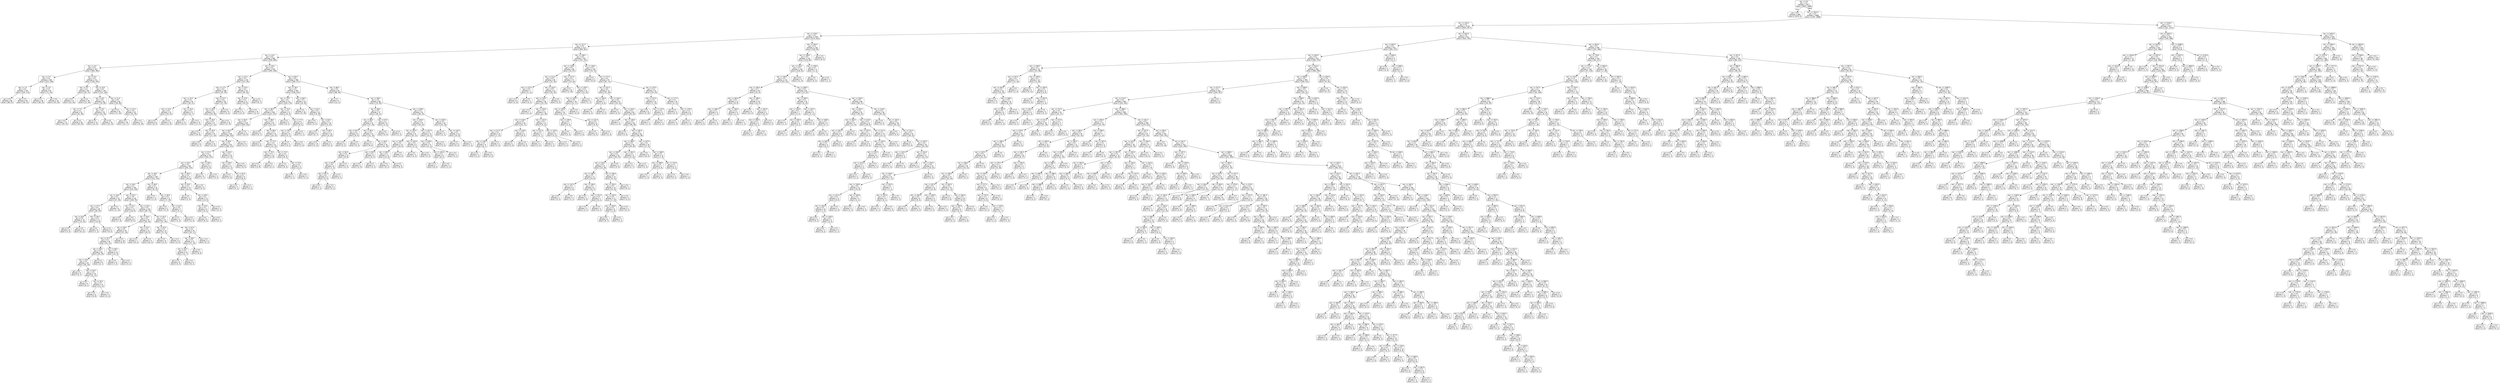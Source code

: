 digraph Tree {
node [shape=box, style="rounded", color="black", fontname=helvetica] ;
edge [fontname=helvetica] ;
0 [label="rain <= 0.5\ngini = 0.5\nsamples = 3677\nvalue = [2843, 2888]"] ;
1 [label="gini = 0.0\nsamples = 689\nvalue = [1076, 0]"] ;
0 -> 1 [labeldistance=2.5, labelangle=45, headlabel="True"] ;
2 [label="rain <= 1012.5\ngini = 0.5\nsamples = 2988\nvalue = [1767, 2888]"] ;
0 -> 2 [labeldistance=2.5, labelangle=-45, headlabel="False"] ;
3 [label="rain <= 243.0\ngini = 0.5\nsamples = 2116\nvalue = [1616, 1677]"] ;
2 -> 3 ;
4 [label="rain <= 179.5\ngini = 0.5\nsamples = 1305\nvalue = [1073, 922]"] ;
3 -> 4 ;
5 [label="rain <= 111.5\ngini = 0.5\nsamples = 1177\nvalue = [945, 857]"] ;
4 -> 5 ;
6 [label="rain <= 13.5\ngini = 0.5\nsamples = 990\nvalue = [818, 696]"] ;
5 -> 6 ;
7 [label="rain <= 4.5\ngini = 0.5\nsamples = 457\nvalue = [365, 360]"] ;
6 -> 7 ;
8 [label="rain <= 2.5\ngini = 0.5\nsamples = 246\nvalue = [215, 158]"] ;
7 -> 8 ;
9 [label="rain <= 1.5\ngini = 0.5\nsamples = 164\nvalue = [144, 114]"] ;
8 -> 9 ;
10 [label="gini = 0.5\nsamples = 99\nvalue = [98, 67]"] ;
9 -> 10 ;
11 [label="gini = 0.5\nsamples = 65\nvalue = [46, 47]"] ;
9 -> 11 ;
12 [label="rain <= 3.5\ngini = 0.5\nsamples = 82\nvalue = [71, 44]"] ;
8 -> 12 ;
13 [label="gini = 0.4\nsamples = 38\nvalue = [38, 15]"] ;
12 -> 13 ;
14 [label="gini = 0.5\nsamples = 44\nvalue = [33, 29]"] ;
12 -> 14 ;
15 [label="rain <= 6.5\ngini = 0.5\nsamples = 211\nvalue = [150, 202]"] ;
7 -> 15 ;
16 [label="rain <= 5.5\ngini = 0.4\nsamples = 66\nvalue = [35, 74]"] ;
15 -> 16 ;
17 [label="gini = 0.5\nsamples = 27\nvalue = [23, 30]"] ;
16 -> 17 ;
18 [label="gini = 0.3\nsamples = 39\nvalue = [12, 44]"] ;
16 -> 18 ;
19 [label="rain <= 10.5\ngini = 0.5\nsamples = 145\nvalue = [115, 128]"] ;
15 -> 19 ;
20 [label="rain <= 8.5\ngini = 0.5\nsamples = 81\nvalue = [76, 59]"] ;
19 -> 20 ;
21 [label="rain <= 7.5\ngini = 0.5\nsamples = 51\nvalue = [42, 39]"] ;
20 -> 21 ;
22 [label="gini = 0.5\nsamples = 22\nvalue = [16, 14]"] ;
21 -> 22 ;
23 [label="gini = 0.5\nsamples = 29\nvalue = [26, 25]"] ;
21 -> 23 ;
24 [label="rain <= 9.5\ngini = 0.5\nsamples = 30\nvalue = [34, 20]"] ;
20 -> 24 ;
25 [label="gini = 0.3\nsamples = 14\nvalue = [21, 6]"] ;
24 -> 25 ;
26 [label="gini = 0.5\nsamples = 16\nvalue = [13, 14]"] ;
24 -> 26 ;
27 [label="rain <= 11.5\ngini = 0.5\nsamples = 64\nvalue = [39, 69]"] ;
19 -> 27 ;
28 [label="gini = 0.4\nsamples = 29\nvalue = [17, 34]"] ;
27 -> 28 ;
29 [label="rain <= 12.5\ngini = 0.5\nsamples = 35\nvalue = [22, 35]"] ;
27 -> 29 ;
30 [label="gini = 0.5\nsamples = 18\nvalue = [13, 17]"] ;
29 -> 30 ;
31 [label="gini = 0.4\nsamples = 17\nvalue = [9, 18]"] ;
29 -> 31 ;
32 [label="rain <= 25.5\ngini = 0.5\nsamples = 533\nvalue = [453, 336]"] ;
6 -> 32 ;
33 [label="rain <= 22.5\ngini = 0.4\nsamples = 134\nvalue = [127, 65]"] ;
32 -> 33 ;
34 [label="rain <= 17.5\ngini = 0.5\nsamples = 108\nvalue = [97, 55]"] ;
33 -> 34 ;
35 [label="rain <= 15.5\ngini = 0.4\nsamples = 50\nvalue = [50, 21]"] ;
34 -> 35 ;
36 [label="rain <= 14.5\ngini = 0.5\nsamples = 23\nvalue = [19, 14]"] ;
35 -> 36 ;
37 [label="gini = 0.5\nsamples = 8\nvalue = [8, 5]"] ;
36 -> 37 ;
38 [label="gini = 0.5\nsamples = 15\nvalue = [11, 9]"] ;
36 -> 38 ;
39 [label="rain <= 16.5\ngini = 0.3\nsamples = 27\nvalue = [31, 7]"] ;
35 -> 39 ;
40 [label="gini = 0.3\nsamples = 13\nvalue = [14, 3]"] ;
39 -> 40 ;
41 [label="gini = 0.3\nsamples = 14\nvalue = [17, 4]"] ;
39 -> 41 ;
42 [label="rain <= 21.5\ngini = 0.5\nsamples = 58\nvalue = [47, 34]"] ;
34 -> 42 ;
43 [label="rain <= 20.5\ngini = 0.5\nsamples = 52\nvalue = [44, 30]"] ;
42 -> 43 ;
44 [label="rain <= 18.5\ngini = 0.5\nsamples = 37\nvalue = [27, 22]"] ;
43 -> 44 ;
45 [label="gini = 0.5\nsamples = 12\nvalue = [10, 6]"] ;
44 -> 45 ;
46 [label="rain <= 19.5\ngini = 0.5\nsamples = 25\nvalue = [17, 16]"] ;
44 -> 46 ;
47 [label="gini = 0.5\nsamples = 11\nvalue = [5, 7]"] ;
46 -> 47 ;
48 [label="gini = 0.5\nsamples = 14\nvalue = [12, 9]"] ;
46 -> 48 ;
49 [label="gini = 0.4\nsamples = 15\nvalue = [17, 8]"] ;
43 -> 49 ;
50 [label="gini = 0.5\nsamples = 6\nvalue = [3, 4]"] ;
42 -> 50 ;
51 [label="rain <= 24.5\ngini = 0.4\nsamples = 26\nvalue = [30, 10]"] ;
33 -> 51 ;
52 [label="rain <= 23.5\ngini = 0.4\nsamples = 21\nvalue = [25, 9]"] ;
51 -> 52 ;
53 [label="gini = 0.4\nsamples = 11\nvalue = [13, 4]"] ;
52 -> 53 ;
54 [label="gini = 0.4\nsamples = 10\nvalue = [12, 5]"] ;
52 -> 54 ;
55 [label="gini = 0.3\nsamples = 5\nvalue = [5, 1]"] ;
51 -> 55 ;
56 [label="rain <= 85.5\ngini = 0.5\nsamples = 399\nvalue = [326, 271]"] ;
32 -> 56 ;
57 [label="rain <= 78.5\ngini = 0.5\nsamples = 305\nvalue = [238, 223]"] ;
56 -> 57 ;
58 [label="rain <= 74.5\ngini = 0.5\nsamples = 271\nvalue = [229, 179]"] ;
57 -> 58 ;
59 [label="rain <= 66.5\ngini = 0.5\nsamples = 258\nvalue = [215, 175]"] ;
58 -> 59 ;
60 [label="rain <= 64.5\ngini = 0.5\nsamples = 229\nvalue = [200, 154]"] ;
59 -> 60 ;
61 [label="rain <= 63.5\ngini = 0.5\nsamples = 218\nvalue = [184, 154]"] ;
60 -> 61 ;
62 [label="rain <= 59.5\ngini = 0.5\nsamples = 210\nvalue = [180, 147]"] ;
61 -> 62 ;
63 [label="rain <= 57.5\ngini = 0.5\nsamples = 191\nvalue = [163, 141]"] ;
62 -> 63 ;
64 [label="rain <= 52.5\ngini = 0.5\nsamples = 182\nvalue = [159, 132]"] ;
63 -> 64 ;
65 [label="rain <= 48.5\ngini = 0.5\nsamples = 165\nvalue = [141, 124]"] ;
64 -> 65 ;
66 [label="rain <= 30.5\ngini = 0.5\nsamples = 150\nvalue = [133, 109]"] ;
65 -> 66 ;
67 [label="rain <= 29.5\ngini = 0.5\nsamples = 34\nvalue = [27, 30]"] ;
66 -> 67 ;
68 [label="rain <= 27.5\ngini = 0.5\nsamples = 28\nvalue = [26, 20]"] ;
67 -> 68 ;
69 [label="rain <= 26.5\ngini = 0.5\nsamples = 16\nvalue = [13, 14]"] ;
68 -> 69 ;
70 [label="gini = 0.5\nsamples = 6\nvalue = [4, 3]"] ;
69 -> 70 ;
71 [label="gini = 0.5\nsamples = 10\nvalue = [9, 11]"] ;
69 -> 71 ;
72 [label="rain <= 28.5\ngini = 0.4\nsamples = 12\nvalue = [13, 6]"] ;
68 -> 72 ;
73 [label="gini = 0.3\nsamples = 6\nvalue = [7, 2]"] ;
72 -> 73 ;
74 [label="gini = 0.5\nsamples = 6\nvalue = [6, 4]"] ;
72 -> 74 ;
75 [label="gini = 0.2\nsamples = 6\nvalue = [1, 10]"] ;
67 -> 75 ;
76 [label="rain <= 32.5\ngini = 0.5\nsamples = 116\nvalue = [106, 79]"] ;
66 -> 76 ;
77 [label="rain <= 31.5\ngini = 0.4\nsamples = 12\nvalue = [16, 6]"] ;
76 -> 77 ;
78 [label="gini = 0.5\nsamples = 6\nvalue = [7, 6]"] ;
77 -> 78 ;
79 [label="gini = 0.0\nsamples = 6\nvalue = [9, 0]"] ;
77 -> 79 ;
80 [label="rain <= 42.5\ngini = 0.5\nsamples = 104\nvalue = [90, 73]"] ;
76 -> 80 ;
81 [label="rain <= 40.5\ngini = 0.5\nsamples = 67\nvalue = [63, 45]"] ;
80 -> 81 ;
82 [label="rain <= 39.5\ngini = 0.5\nsamples = 55\nvalue = [47, 40]"] ;
81 -> 82 ;
83 [label="rain <= 37.5\ngini = 0.5\nsamples = 45\nvalue = [41, 31]"] ;
82 -> 83 ;
84 [label="rain <= 36.5\ngini = 0.5\nsamples = 35\nvalue = [29, 26]"] ;
83 -> 84 ;
85 [label="rain <= 33.5\ngini = 0.5\nsamples = 29\nvalue = [26, 19]"] ;
84 -> 85 ;
86 [label="gini = 0.5\nsamples = 9\nvalue = [5, 7]"] ;
85 -> 86 ;
87 [label="rain <= 34.5\ngini = 0.5\nsamples = 20\nvalue = [21, 12]"] ;
85 -> 87 ;
88 [label="gini = 0.2\nsamples = 6\nvalue = [8, 1]"] ;
87 -> 88 ;
89 [label="rain <= 35.5\ngini = 0.5\nsamples = 14\nvalue = [13, 11]"] ;
87 -> 89 ;
90 [label="gini = 0.5\nsamples = 9\nvalue = [9, 8]"] ;
89 -> 90 ;
91 [label="gini = 0.5\nsamples = 5\nvalue = [4, 3]"] ;
89 -> 91 ;
92 [label="gini = 0.4\nsamples = 6\nvalue = [3, 7]"] ;
84 -> 92 ;
93 [label="rain <= 38.5\ngini = 0.4\nsamples = 10\nvalue = [12, 5]"] ;
83 -> 93 ;
94 [label="gini = 0.4\nsamples = 6\nvalue = [7, 3]"] ;
93 -> 94 ;
95 [label="gini = 0.4\nsamples = 4\nvalue = [5, 2]"] ;
93 -> 95 ;
96 [label="gini = 0.5\nsamples = 10\nvalue = [6, 9]"] ;
82 -> 96 ;
97 [label="rain <= 41.5\ngini = 0.4\nsamples = 12\nvalue = [16, 5]"] ;
81 -> 97 ;
98 [label="gini = 0.4\nsamples = 7\nvalue = [6, 2]"] ;
97 -> 98 ;
99 [label="gini = 0.4\nsamples = 5\nvalue = [10, 3]"] ;
97 -> 99 ;
100 [label="rain <= 44.5\ngini = 0.5\nsamples = 37\nvalue = [27, 28]"] ;
80 -> 100 ;
101 [label="rain <= 43.5\ngini = 0.4\nsamples = 12\nvalue = [5, 11]"] ;
100 -> 101 ;
102 [label="gini = 0.5\nsamples = 6\nvalue = [3, 5]"] ;
101 -> 102 ;
103 [label="gini = 0.4\nsamples = 6\nvalue = [2, 6]"] ;
101 -> 103 ;
104 [label="rain <= 47.5\ngini = 0.5\nsamples = 25\nvalue = [22, 17]"] ;
100 -> 104 ;
105 [label="rain <= 46.5\ngini = 0.5\nsamples = 21\nvalue = [17, 15]"] ;
104 -> 105 ;
106 [label="rain <= 45.5\ngini = 0.5\nsamples = 14\nvalue = [11, 7]"] ;
105 -> 106 ;
107 [label="gini = 0.5\nsamples = 8\nvalue = [5, 5]"] ;
106 -> 107 ;
108 [label="gini = 0.4\nsamples = 6\nvalue = [6, 2]"] ;
106 -> 108 ;
109 [label="gini = 0.5\nsamples = 7\nvalue = [6, 8]"] ;
105 -> 109 ;
110 [label="gini = 0.4\nsamples = 4\nvalue = [5, 2]"] ;
104 -> 110 ;
111 [label="rain <= 49.5\ngini = 0.5\nsamples = 15\nvalue = [8, 15]"] ;
65 -> 111 ;
112 [label="gini = 0.3\nsamples = 3\nvalue = [1, 5]"] ;
111 -> 112 ;
113 [label="rain <= 50.5\ngini = 0.5\nsamples = 12\nvalue = [7, 10]"] ;
111 -> 113 ;
114 [label="gini = 0.5\nsamples = 5\nvalue = [3, 3]"] ;
113 -> 114 ;
115 [label="rain <= 51.5\ngini = 0.5\nsamples = 7\nvalue = [4, 7]"] ;
113 -> 115 ;
116 [label="gini = 0.3\nsamples = 3\nvalue = [1, 4]"] ;
115 -> 116 ;
117 [label="gini = 0.5\nsamples = 4\nvalue = [3, 3]"] ;
115 -> 117 ;
118 [label="rain <= 56.5\ngini = 0.4\nsamples = 17\nvalue = [18, 8]"] ;
64 -> 118 ;
119 [label="rain <= 53.5\ngini = 0.4\nsamples = 13\nvalue = [15, 5]"] ;
118 -> 119 ;
120 [label="gini = 0.0\nsamples = 1\nvalue = [2, 0]"] ;
119 -> 120 ;
121 [label="rain <= 55.5\ngini = 0.4\nsamples = 12\nvalue = [13, 5]"] ;
119 -> 121 ;
122 [label="rain <= 54.5\ngini = 0.4\nsamples = 9\nvalue = [8, 4]"] ;
121 -> 122 ;
123 [label="gini = 0.4\nsamples = 8\nvalue = [8, 3]"] ;
122 -> 123 ;
124 [label="gini = 0.0\nsamples = 1\nvalue = [0, 1]"] ;
122 -> 124 ;
125 [label="gini = 0.3\nsamples = 3\nvalue = [5, 1]"] ;
121 -> 125 ;
126 [label="gini = 0.5\nsamples = 4\nvalue = [3, 3]"] ;
118 -> 126 ;
127 [label="rain <= 58.5\ngini = 0.4\nsamples = 9\nvalue = [4, 9]"] ;
63 -> 127 ;
128 [label="gini = 0.2\nsamples = 6\nvalue = [1, 7]"] ;
127 -> 128 ;
129 [label="gini = 0.5\nsamples = 3\nvalue = [3, 2]"] ;
127 -> 129 ;
130 [label="rain <= 62.5\ngini = 0.4\nsamples = 19\nvalue = [17, 6]"] ;
62 -> 130 ;
131 [label="rain <= 60.5\ngini = 0.3\nsamples = 11\nvalue = [11, 2]"] ;
130 -> 131 ;
132 [label="gini = 0.0\nsamples = 3\nvalue = [3, 0]"] ;
131 -> 132 ;
133 [label="rain <= 61.5\ngini = 0.3\nsamples = 8\nvalue = [8, 2]"] ;
131 -> 133 ;
134 [label="gini = 0.3\nsamples = 4\nvalue = [4, 1]"] ;
133 -> 134 ;
135 [label="gini = 0.3\nsamples = 4\nvalue = [4, 1]"] ;
133 -> 135 ;
136 [label="gini = 0.5\nsamples = 8\nvalue = [6, 4]"] ;
130 -> 136 ;
137 [label="gini = 0.5\nsamples = 8\nvalue = [4, 7]"] ;
61 -> 137 ;
138 [label="gini = 0.0\nsamples = 11\nvalue = [16, 0]"] ;
60 -> 138 ;
139 [label="rain <= 68.5\ngini = 0.5\nsamples = 29\nvalue = [15, 21]"] ;
59 -> 139 ;
140 [label="gini = 0.0\nsamples = 5\nvalue = [0, 7]"] ;
139 -> 140 ;
141 [label="rain <= 69.5\ngini = 0.5\nsamples = 24\nvalue = [15, 14]"] ;
139 -> 141 ;
142 [label="gini = 0.0\nsamples = 3\nvalue = [3, 0]"] ;
141 -> 142 ;
143 [label="rain <= 71.5\ngini = 0.5\nsamples = 21\nvalue = [12, 14]"] ;
141 -> 143 ;
144 [label="rain <= 70.5\ngini = 0.4\nsamples = 12\nvalue = [4, 9]"] ;
143 -> 144 ;
145 [label="gini = 0.4\nsamples = 11\nvalue = [4, 8]"] ;
144 -> 145 ;
146 [label="gini = 0.0\nsamples = 1\nvalue = [0, 1]"] ;
144 -> 146 ;
147 [label="rain <= 72.5\ngini = 0.5\nsamples = 9\nvalue = [8, 5]"] ;
143 -> 147 ;
148 [label="gini = 0.4\nsamples = 5\nvalue = [6, 3]"] ;
147 -> 148 ;
149 [label="rain <= 73.5\ngini = 0.5\nsamples = 4\nvalue = [2, 2]"] ;
147 -> 149 ;
150 [label="gini = 0.5\nsamples = 2\nvalue = [1, 1]"] ;
149 -> 150 ;
151 [label="gini = 0.5\nsamples = 2\nvalue = [1, 1]"] ;
149 -> 151 ;
152 [label="rain <= 75.5\ngini = 0.3\nsamples = 13\nvalue = [14, 4]"] ;
58 -> 152 ;
153 [label="gini = 0.2\nsamples = 5\nvalue = [8, 1]"] ;
152 -> 153 ;
154 [label="rain <= 77.5\ngini = 0.4\nsamples = 8\nvalue = [6, 3]"] ;
152 -> 154 ;
155 [label="rain <= 76.5\ngini = 0.4\nsamples = 6\nvalue = [5, 2]"] ;
154 -> 155 ;
156 [label="gini = 0.5\nsamples = 4\nvalue = [3, 2]"] ;
155 -> 156 ;
157 [label="gini = 0.0\nsamples = 2\nvalue = [2, 0]"] ;
155 -> 157 ;
158 [label="gini = 0.5\nsamples = 2\nvalue = [1, 1]"] ;
154 -> 158 ;
159 [label="rain <= 80.5\ngini = 0.3\nsamples = 34\nvalue = [9, 44]"] ;
57 -> 159 ;
160 [label="gini = 0.0\nsamples = 11\nvalue = [0, 18]"] ;
159 -> 160 ;
161 [label="rain <= 81.5\ngini = 0.4\nsamples = 23\nvalue = [9, 26]"] ;
159 -> 161 ;
162 [label="gini = 0.5\nsamples = 5\nvalue = [5, 4]"] ;
161 -> 162 ;
163 [label="rain <= 82.5\ngini = 0.3\nsamples = 18\nvalue = [4, 22]"] ;
161 -> 163 ;
164 [label="gini = 0.0\nsamples = 5\nvalue = [0, 7]"] ;
163 -> 164 ;
165 [label="rain <= 83.5\ngini = 0.3\nsamples = 13\nvalue = [4, 15]"] ;
163 -> 165 ;
166 [label="gini = 0.4\nsamples = 10\nvalue = [4, 11]"] ;
165 -> 166 ;
167 [label="gini = 0.0\nsamples = 3\nvalue = [0, 4]"] ;
165 -> 167 ;
168 [label="rain <= 86.5\ngini = 0.5\nsamples = 94\nvalue = [88, 48]"] ;
56 -> 168 ;
169 [label="gini = 0.2\nsamples = 6\nvalue = [12, 2]"] ;
168 -> 169 ;
170 [label="rain <= 98.5\ngini = 0.5\nsamples = 88\nvalue = [76, 46]"] ;
168 -> 170 ;
171 [label="rain <= 96.5\ngini = 0.5\nsamples = 37\nvalue = [28, 22]"] ;
170 -> 171 ;
172 [label="rain <= 88.5\ngini = 0.5\nsamples = 31\nvalue = [27, 16]"] ;
171 -> 172 ;
173 [label="rain <= 87.5\ngini = 0.5\nsamples = 9\nvalue = [6, 6]"] ;
172 -> 173 ;
174 [label="gini = 0.5\nsamples = 6\nvalue = [3, 3]"] ;
173 -> 174 ;
175 [label="gini = 0.5\nsamples = 3\nvalue = [3, 3]"] ;
173 -> 175 ;
176 [label="rain <= 90.5\ngini = 0.4\nsamples = 22\nvalue = [21, 10]"] ;
172 -> 176 ;
177 [label="gini = 0.0\nsamples = 4\nvalue = [6, 0]"] ;
176 -> 177 ;
178 [label="rain <= 94.5\ngini = 0.5\nsamples = 18\nvalue = [15, 10]"] ;
176 -> 178 ;
179 [label="rain <= 93.5\ngini = 0.5\nsamples = 12\nvalue = [9, 8]"] ;
178 -> 179 ;
180 [label="rain <= 92.5\ngini = 0.5\nsamples = 8\nvalue = [7, 4]"] ;
179 -> 180 ;
181 [label="rain <= 91.5\ngini = 0.5\nsamples = 5\nvalue = [3, 3]"] ;
180 -> 181 ;
182 [label="gini = 0.5\nsamples = 2\nvalue = [1, 1]"] ;
181 -> 182 ;
183 [label="gini = 0.5\nsamples = 3\nvalue = [2, 2]"] ;
181 -> 183 ;
184 [label="gini = 0.3\nsamples = 3\nvalue = [4, 1]"] ;
180 -> 184 ;
185 [label="gini = 0.4\nsamples = 4\nvalue = [2, 4]"] ;
179 -> 185 ;
186 [label="rain <= 95.5\ngini = 0.4\nsamples = 6\nvalue = [6, 2]"] ;
178 -> 186 ;
187 [label="gini = 0.0\nsamples = 2\nvalue = [2, 0]"] ;
186 -> 187 ;
188 [label="gini = 0.4\nsamples = 4\nvalue = [4, 2]"] ;
186 -> 188 ;
189 [label="rain <= 97.5\ngini = 0.2\nsamples = 6\nvalue = [1, 6]"] ;
171 -> 189 ;
190 [label="gini = 0.0\nsamples = 4\nvalue = [0, 4]"] ;
189 -> 190 ;
191 [label="gini = 0.4\nsamples = 2\nvalue = [1, 2]"] ;
189 -> 191 ;
192 [label="rain <= 108.5\ngini = 0.4\nsamples = 51\nvalue = [48, 24]"] ;
170 -> 192 ;
193 [label="rain <= 104.5\ngini = 0.4\nsamples = 35\nvalue = [34, 14]"] ;
192 -> 193 ;
194 [label="rain <= 102.5\ngini = 0.5\nsamples = 22\nvalue = [20, 11]"] ;
193 -> 194 ;
195 [label="rain <= 100.5\ngini = 0.4\nsamples = 13\nvalue = [15, 6]"] ;
194 -> 195 ;
196 [label="rain <= 99.5\ngini = 0.4\nsamples = 11\nvalue = [12, 6]"] ;
195 -> 196 ;
197 [label="gini = 0.4\nsamples = 6\nvalue = [6, 2]"] ;
196 -> 197 ;
198 [label="gini = 0.5\nsamples = 5\nvalue = [6, 4]"] ;
196 -> 198 ;
199 [label="gini = 0.0\nsamples = 2\nvalue = [3, 0]"] ;
195 -> 199 ;
200 [label="rain <= 103.5\ngini = 0.5\nsamples = 9\nvalue = [5, 5]"] ;
194 -> 200 ;
201 [label="gini = 0.5\nsamples = 4\nvalue = [2, 3]"] ;
200 -> 201 ;
202 [label="gini = 0.5\nsamples = 5\nvalue = [3, 2]"] ;
200 -> 202 ;
203 [label="rain <= 107.5\ngini = 0.3\nsamples = 13\nvalue = [14, 3]"] ;
193 -> 203 ;
204 [label="rain <= 106.5\ngini = 0.3\nsamples = 11\nvalue = [11, 3]"] ;
203 -> 204 ;
205 [label="rain <= 105.5\ngini = 0.3\nsamples = 8\nvalue = [9, 2]"] ;
204 -> 205 ;
206 [label="gini = 0.3\nsamples = 7\nvalue = [8, 2]"] ;
205 -> 206 ;
207 [label="gini = 0.0\nsamples = 1\nvalue = [1, 0]"] ;
205 -> 207 ;
208 [label="gini = 0.4\nsamples = 3\nvalue = [2, 1]"] ;
204 -> 208 ;
209 [label="gini = 0.0\nsamples = 2\nvalue = [3, 0]"] ;
203 -> 209 ;
210 [label="rain <= 109.5\ngini = 0.5\nsamples = 16\nvalue = [14, 10]"] ;
192 -> 210 ;
211 [label="gini = 0.5\nsamples = 3\nvalue = [2, 2]"] ;
210 -> 211 ;
212 [label="rain <= 110.5\ngini = 0.5\nsamples = 13\nvalue = [12, 8]"] ;
210 -> 212 ;
213 [label="gini = 0.5\nsamples = 6\nvalue = [5, 3]"] ;
212 -> 213 ;
214 [label="gini = 0.5\nsamples = 7\nvalue = [7, 5]"] ;
212 -> 214 ;
215 [label="rain <= 136.5\ngini = 0.5\nsamples = 187\nvalue = [127, 161]"] ;
5 -> 215 ;
216 [label="rain <= 126.5\ngini = 0.5\nsamples = 85\nvalue = [51, 87]"] ;
215 -> 216 ;
217 [label="rain <= 113.5\ngini = 0.5\nsamples = 48\nvalue = [37, 44]"] ;
216 -> 217 ;
218 [label="rain <= 112.5\ngini = 0.3\nsamples = 7\nvalue = [2, 11]"] ;
217 -> 218 ;
219 [label="gini = 0.3\nsamples = 6\nvalue = [2, 8]"] ;
218 -> 219 ;
220 [label="gini = 0.0\nsamples = 1\nvalue = [0, 3]"] ;
218 -> 220 ;
221 [label="rain <= 124.5\ngini = 0.5\nsamples = 41\nvalue = [35, 33]"] ;
217 -> 221 ;
222 [label="rain <= 114.5\ngini = 0.5\nsamples = 38\nvalue = [32, 33]"] ;
221 -> 222 ;
223 [label="gini = 0.4\nsamples = 7\nvalue = [11, 5]"] ;
222 -> 223 ;
224 [label="rain <= 120.5\ngini = 0.5\nsamples = 31\nvalue = [21, 28]"] ;
222 -> 224 ;
225 [label="rain <= 118.5\ngini = 0.5\nsamples = 18\nvalue = [15, 17]"] ;
224 -> 225 ;
226 [label="rain <= 117.5\ngini = 0.5\nsamples = 13\nvalue = [7, 12]"] ;
225 -> 226 ;
227 [label="rain <= 116.0\ngini = 0.5\nsamples = 9\nvalue = [6, 7]"] ;
226 -> 227 ;
228 [label="gini = 0.5\nsamples = 3\nvalue = [2, 2]"] ;
227 -> 228 ;
229 [label="gini = 0.5\nsamples = 6\nvalue = [4, 5]"] ;
227 -> 229 ;
230 [label="gini = 0.3\nsamples = 4\nvalue = [1, 5]"] ;
226 -> 230 ;
231 [label="rain <= 119.5\ngini = 0.5\nsamples = 5\nvalue = [8, 5]"] ;
225 -> 231 ;
232 [label="gini = 0.0\nsamples = 1\nvalue = [2, 0]"] ;
231 -> 232 ;
233 [label="gini = 0.5\nsamples = 4\nvalue = [6, 5]"] ;
231 -> 233 ;
234 [label="rain <= 122.5\ngini = 0.5\nsamples = 13\nvalue = [6, 11]"] ;
224 -> 234 ;
235 [label="rain <= 121.5\ngini = 0.3\nsamples = 7\nvalue = [2, 7]"] ;
234 -> 235 ;
236 [label="gini = 0.3\nsamples = 4\nvalue = [1, 5]"] ;
235 -> 236 ;
237 [label="gini = 0.4\nsamples = 3\nvalue = [1, 2]"] ;
235 -> 237 ;
238 [label="rain <= 123.5\ngini = 0.5\nsamples = 6\nvalue = [4, 4]"] ;
234 -> 238 ;
239 [label="gini = 0.5\nsamples = 4\nvalue = [2, 2]"] ;
238 -> 239 ;
240 [label="gini = 0.5\nsamples = 2\nvalue = [2, 2]"] ;
238 -> 240 ;
241 [label="gini = 0.0\nsamples = 3\nvalue = [3, 0]"] ;
221 -> 241 ;
242 [label="rain <= 127.5\ngini = 0.4\nsamples = 37\nvalue = [14, 43]"] ;
216 -> 242 ;
243 [label="gini = 0.2\nsamples = 14\nvalue = [2, 19]"] ;
242 -> 243 ;
244 [label="rain <= 135.5\ngini = 0.4\nsamples = 23\nvalue = [12, 24]"] ;
242 -> 244 ;
245 [label="rain <= 133.5\ngini = 0.5\nsamples = 18\nvalue = [11, 17]"] ;
244 -> 245 ;
246 [label="rain <= 130.5\ngini = 0.4\nsamples = 16\nvalue = [8, 17]"] ;
245 -> 246 ;
247 [label="rain <= 129.0\ngini = 0.4\nsamples = 7\nvalue = [3, 9]"] ;
246 -> 247 ;
248 [label="gini = 0.5\nsamples = 3\nvalue = [2, 3]"] ;
247 -> 248 ;
249 [label="gini = 0.2\nsamples = 4\nvalue = [1, 6]"] ;
247 -> 249 ;
250 [label="rain <= 131.5\ngini = 0.5\nsamples = 9\nvalue = [5, 8]"] ;
246 -> 250 ;
251 [label="gini = 0.5\nsamples = 6\nvalue = [3, 4]"] ;
250 -> 251 ;
252 [label="gini = 0.4\nsamples = 3\nvalue = [2, 4]"] ;
250 -> 252 ;
253 [label="gini = 0.0\nsamples = 2\nvalue = [3, 0]"] ;
245 -> 253 ;
254 [label="gini = 0.2\nsamples = 5\nvalue = [1, 7]"] ;
244 -> 254 ;
255 [label="rain <= 139.0\ngini = 0.5\nsamples = 102\nvalue = [76, 74]"] ;
215 -> 255 ;
256 [label="gini = 0.0\nsamples = 5\nvalue = [9, 0]"] ;
255 -> 256 ;
257 [label="rain <= 171.5\ngini = 0.5\nsamples = 97\nvalue = [67, 74]"] ;
255 -> 257 ;
258 [label="rain <= 141.5\ngini = 0.5\nsamples = 74\nvalue = [57, 50]"] ;
257 -> 258 ;
259 [label="rain <= 140.5\ngini = 0.4\nsamples = 7\nvalue = [4, 8]"] ;
258 -> 259 ;
260 [label="gini = 0.5\nsamples = 5\nvalue = [4, 3]"] ;
259 -> 260 ;
261 [label="gini = 0.0\nsamples = 2\nvalue = [0, 5]"] ;
259 -> 261 ;
262 [label="rain <= 142.5\ngini = 0.5\nsamples = 67\nvalue = [53, 42]"] ;
258 -> 262 ;
263 [label="gini = 0.0\nsamples = 1\nvalue = [3, 0]"] ;
262 -> 263 ;
264 [label="rain <= 143.5\ngini = 0.5\nsamples = 66\nvalue = [50, 42]"] ;
262 -> 264 ;
265 [label="gini = 0.3\nsamples = 2\nvalue = [1, 4]"] ;
264 -> 265 ;
266 [label="rain <= 146.0\ngini = 0.5\nsamples = 64\nvalue = [49, 38]"] ;
264 -> 266 ;
267 [label="gini = 0.0\nsamples = 2\nvalue = [3, 0]"] ;
266 -> 267 ;
268 [label="rain <= 162.5\ngini = 0.5\nsamples = 62\nvalue = [46, 38]"] ;
266 -> 268 ;
269 [label="rain <= 160.5\ngini = 0.5\nsamples = 43\nvalue = [29, 29]"] ;
268 -> 269 ;
270 [label="rain <= 159.5\ngini = 0.5\nsamples = 34\nvalue = [26, 19]"] ;
269 -> 270 ;
271 [label="rain <= 152.5\ngini = 0.5\nsamples = 31\nvalue = [23, 19]"] ;
270 -> 271 ;
272 [label="rain <= 148.5\ngini = 0.5\nsamples = 17\nvalue = [14, 8]"] ;
271 -> 272 ;
273 [label="rain <= 147.5\ngini = 0.5\nsamples = 9\nvalue = [4, 6]"] ;
272 -> 273 ;
274 [label="gini = 0.5\nsamples = 7\nvalue = [3, 5]"] ;
273 -> 274 ;
275 [label="gini = 0.5\nsamples = 2\nvalue = [1, 1]"] ;
273 -> 275 ;
276 [label="rain <= 149.5\ngini = 0.3\nsamples = 8\nvalue = [10, 2]"] ;
272 -> 276 ;
277 [label="gini = 0.0\nsamples = 1\nvalue = [4, 0]"] ;
276 -> 277 ;
278 [label="rain <= 151.0\ngini = 0.4\nsamples = 7\nvalue = [6, 2]"] ;
276 -> 278 ;
279 [label="gini = 0.4\nsamples = 3\nvalue = [2, 1]"] ;
278 -> 279 ;
280 [label="gini = 0.3\nsamples = 4\nvalue = [4, 1]"] ;
278 -> 280 ;
281 [label="rain <= 158.0\ngini = 0.5\nsamples = 14\nvalue = [9, 11]"] ;
271 -> 281 ;
282 [label="rain <= 155.5\ngini = 0.5\nsamples = 13\nvalue = [9, 10]"] ;
281 -> 282 ;
283 [label="rain <= 154.5\ngini = 0.5\nsamples = 11\nvalue = [7, 10]"] ;
282 -> 283 ;
284 [label="rain <= 153.5\ngini = 0.5\nsamples = 9\nvalue = [7, 8]"] ;
283 -> 284 ;
285 [label="gini = 0.5\nsamples = 6\nvalue = [5, 7]"] ;
284 -> 285 ;
286 [label="gini = 0.4\nsamples = 3\nvalue = [2, 1]"] ;
284 -> 286 ;
287 [label="gini = 0.0\nsamples = 2\nvalue = [0, 2]"] ;
283 -> 287 ;
288 [label="gini = 0.0\nsamples = 2\nvalue = [2, 0]"] ;
282 -> 288 ;
289 [label="gini = 0.0\nsamples = 1\nvalue = [0, 1]"] ;
281 -> 289 ;
290 [label="gini = 0.0\nsamples = 3\nvalue = [3, 0]"] ;
270 -> 290 ;
291 [label="rain <= 161.5\ngini = 0.4\nsamples = 9\nvalue = [3, 10]"] ;
269 -> 291 ;
292 [label="gini = 0.2\nsamples = 5\nvalue = [1, 7]"] ;
291 -> 292 ;
293 [label="gini = 0.5\nsamples = 4\nvalue = [2, 3]"] ;
291 -> 293 ;
294 [label="rain <= 167.0\ngini = 0.5\nsamples = 19\nvalue = [17, 9]"] ;
268 -> 294 ;
295 [label="gini = 0.0\nsamples = 8\nvalue = [10, 0]"] ;
294 -> 295 ;
296 [label="rain <= 169.5\ngini = 0.5\nsamples = 11\nvalue = [7, 9]"] ;
294 -> 296 ;
297 [label="rain <= 168.5\ngini = 0.4\nsamples = 7\nvalue = [3, 8]"] ;
296 -> 297 ;
298 [label="gini = 0.3\nsamples = 4\nvalue = [1, 4]"] ;
297 -> 298 ;
299 [label="gini = 0.4\nsamples = 3\nvalue = [2, 4]"] ;
297 -> 299 ;
300 [label="rain <= 170.5\ngini = 0.3\nsamples = 4\nvalue = [4, 1]"] ;
296 -> 300 ;
301 [label="gini = 0.4\nsamples = 3\nvalue = [3, 1]"] ;
300 -> 301 ;
302 [label="gini = 0.0\nsamples = 1\nvalue = [1, 0]"] ;
300 -> 302 ;
303 [label="rain <= 175.5\ngini = 0.4\nsamples = 23\nvalue = [10, 24]"] ;
257 -> 303 ;
304 [label="rain <= 172.5\ngini = 0.5\nsamples = 13\nvalue = [7, 13]"] ;
303 -> 304 ;
305 [label="gini = 0.4\nsamples = 8\nvalue = [4, 10]"] ;
304 -> 305 ;
306 [label="rain <= 173.5\ngini = 0.5\nsamples = 5\nvalue = [3, 3]"] ;
304 -> 306 ;
307 [label="gini = 0.5\nsamples = 2\nvalue = [1, 1]"] ;
306 -> 307 ;
308 [label="gini = 0.5\nsamples = 3\nvalue = [2, 2]"] ;
306 -> 308 ;
309 [label="rain <= 177.5\ngini = 0.3\nsamples = 10\nvalue = [3, 11]"] ;
303 -> 309 ;
310 [label="gini = 0.0\nsamples = 2\nvalue = [0, 2]"] ;
309 -> 310 ;
311 [label="rain <= 178.5\ngini = 0.4\nsamples = 8\nvalue = [3, 9]"] ;
309 -> 311 ;
312 [label="gini = 0.4\nsamples = 4\nvalue = [2, 5]"] ;
311 -> 312 ;
313 [label="gini = 0.3\nsamples = 4\nvalue = [1, 4]"] ;
311 -> 313 ;
314 [label="rain <= 240.5\ngini = 0.4\nsamples = 128\nvalue = [128, 65]"] ;
4 -> 314 ;
315 [label="rain <= 238.0\ngini = 0.5\nsamples = 123\nvalue = [119, 65]"] ;
314 -> 315 ;
316 [label="rain <= 234.5\ngini = 0.4\nsamples = 120\nvalue = [118, 61]"] ;
315 -> 316 ;
317 [label="rain <= 193.5\ngini = 0.5\nsamples = 114\nvalue = [107, 61]"] ;
316 -> 317 ;
318 [label="rain <= 184.5\ngini = 0.3\nsamples = 30\nvalue = [32, 9]"] ;
317 -> 318 ;
319 [label="rain <= 182.0\ngini = 0.5\nsamples = 12\nvalue = [9, 6]"] ;
318 -> 319 ;
320 [label="rain <= 180.5\ngini = 0.3\nsamples = 6\nvalue = [7, 2]"] ;
319 -> 320 ;
321 [label="gini = 0.0\nsamples = 3\nvalue = [3, 0]"] ;
320 -> 321 ;
322 [label="gini = 0.4\nsamples = 3\nvalue = [4, 2]"] ;
320 -> 322 ;
323 [label="rain <= 183.5\ngini = 0.4\nsamples = 6\nvalue = [2, 4]"] ;
319 -> 323 ;
324 [label="gini = 0.4\nsamples = 4\nvalue = [1, 3]"] ;
323 -> 324 ;
325 [label="gini = 0.5\nsamples = 2\nvalue = [1, 1]"] ;
323 -> 325 ;
326 [label="rain <= 189.5\ngini = 0.2\nsamples = 18\nvalue = [23, 3]"] ;
318 -> 326 ;
327 [label="gini = 0.0\nsamples = 9\nvalue = [13, 0]"] ;
326 -> 327 ;
328 [label="rain <= 192.0\ngini = 0.4\nsamples = 9\nvalue = [10, 3]"] ;
326 -> 328 ;
329 [label="rain <= 190.5\ngini = 0.3\nsamples = 5\nvalue = [5, 1]"] ;
328 -> 329 ;
330 [label="gini = 0.3\nsamples = 4\nvalue = [4, 1]"] ;
329 -> 330 ;
331 [label="gini = 0.0\nsamples = 1\nvalue = [1, 0]"] ;
329 -> 331 ;
332 [label="gini = 0.4\nsamples = 4\nvalue = [5, 2]"] ;
328 -> 332 ;
333 [label="rain <= 199.5\ngini = 0.5\nsamples = 84\nvalue = [75, 52]"] ;
317 -> 333 ;
334 [label="rain <= 196.5\ngini = 0.4\nsamples = 16\nvalue = [6, 15]"] ;
333 -> 334 ;
335 [label="rain <= 194.5\ngini = 0.5\nsamples = 7\nvalue = [4, 4]"] ;
334 -> 335 ;
336 [label="gini = 0.4\nsamples = 2\nvalue = [1, 2]"] ;
335 -> 336 ;
337 [label="rain <= 195.5\ngini = 0.5\nsamples = 5\nvalue = [3, 2]"] ;
335 -> 337 ;
338 [label="gini = 0.5\nsamples = 2\nvalue = [1, 1]"] ;
337 -> 338 ;
339 [label="gini = 0.4\nsamples = 3\nvalue = [2, 1]"] ;
337 -> 339 ;
340 [label="rain <= 197.5\ngini = 0.3\nsamples = 9\nvalue = [2, 11]"] ;
334 -> 340 ;
341 [label="gini = 0.0\nsamples = 3\nvalue = [0, 4]"] ;
340 -> 341 ;
342 [label="rain <= 198.5\ngini = 0.3\nsamples = 6\nvalue = [2, 7]"] ;
340 -> 342 ;
343 [label="gini = 0.3\nsamples = 3\nvalue = [1, 4]"] ;
342 -> 343 ;
344 [label="gini = 0.4\nsamples = 3\nvalue = [1, 3]"] ;
342 -> 344 ;
345 [label="rain <= 218.5\ngini = 0.5\nsamples = 68\nvalue = [69, 37]"] ;
333 -> 345 ;
346 [label="rain <= 205.5\ngini = 0.4\nsamples = 30\nvalue = [39, 12]"] ;
345 -> 346 ;
347 [label="rain <= 204.5\ngini = 0.5\nsamples = 9\nvalue = [11, 6]"] ;
346 -> 347 ;
348 [label="rain <= 202.0\ngini = 0.3\nsamples = 8\nvalue = [11, 2]"] ;
347 -> 348 ;
349 [label="rain <= 200.5\ngini = 0.4\nsamples = 5\nvalue = [6, 2]"] ;
348 -> 349 ;
350 [label="gini = 0.3\nsamples = 3\nvalue = [4, 1]"] ;
349 -> 350 ;
351 [label="gini = 0.4\nsamples = 2\nvalue = [2, 1]"] ;
349 -> 351 ;
352 [label="gini = 0.0\nsamples = 3\nvalue = [5, 0]"] ;
348 -> 352 ;
353 [label="gini = 0.0\nsamples = 1\nvalue = [0, 4]"] ;
347 -> 353 ;
354 [label="rain <= 213.5\ngini = 0.3\nsamples = 21\nvalue = [28, 6]"] ;
346 -> 354 ;
355 [label="rain <= 207.5\ngini = 0.1\nsamples = 11\nvalue = [16, 1]"] ;
354 -> 355 ;
356 [label="gini = 0.4\nsamples = 3\nvalue = [3, 1]"] ;
355 -> 356 ;
357 [label="gini = 0.0\nsamples = 8\nvalue = [13, 0]"] ;
355 -> 357 ;
358 [label="rain <= 217.5\ngini = 0.4\nsamples = 10\nvalue = [12, 5]"] ;
354 -> 358 ;
359 [label="rain <= 216.5\ngini = 0.4\nsamples = 9\nvalue = [11, 5]"] ;
358 -> 359 ;
360 [label="rain <= 215.5\ngini = 0.4\nsamples = 6\nvalue = [8, 3]"] ;
359 -> 360 ;
361 [label="rain <= 214.5\ngini = 0.4\nsamples = 4\nvalue = [4, 2]"] ;
360 -> 361 ;
362 [label="gini = 0.4\nsamples = 2\nvalue = [2, 1]"] ;
361 -> 362 ;
363 [label="gini = 0.4\nsamples = 2\nvalue = [2, 1]"] ;
361 -> 363 ;
364 [label="gini = 0.3\nsamples = 2\nvalue = [4, 1]"] ;
360 -> 364 ;
365 [label="gini = 0.5\nsamples = 3\nvalue = [3, 2]"] ;
359 -> 365 ;
366 [label="gini = 0.0\nsamples = 1\nvalue = [1, 0]"] ;
358 -> 366 ;
367 [label="rain <= 219.5\ngini = 0.5\nsamples = 38\nvalue = [30, 25]"] ;
345 -> 367 ;
368 [label="gini = 0.0\nsamples = 2\nvalue = [0, 3]"] ;
367 -> 368 ;
369 [label="rain <= 220.5\ngini = 0.5\nsamples = 36\nvalue = [30, 22]"] ;
367 -> 369 ;
370 [label="gini = 0.0\nsamples = 2\nvalue = [4, 0]"] ;
369 -> 370 ;
371 [label="rain <= 221.5\ngini = 0.5\nsamples = 34\nvalue = [26, 22]"] ;
369 -> 371 ;
372 [label="gini = 0.0\nsamples = 2\nvalue = [0, 4]"] ;
371 -> 372 ;
373 [label="rain <= 223.5\ngini = 0.5\nsamples = 32\nvalue = [26, 18]"] ;
371 -> 373 ;
374 [label="rain <= 222.5\ngini = 0.5\nsamples = 5\nvalue = [3, 4]"] ;
373 -> 374 ;
375 [label="gini = 0.0\nsamples = 1\nvalue = [1, 0]"] ;
374 -> 375 ;
376 [label="gini = 0.4\nsamples = 4\nvalue = [2, 4]"] ;
374 -> 376 ;
377 [label="rain <= 224.5\ngini = 0.5\nsamples = 27\nvalue = [23, 14]"] ;
373 -> 377 ;
378 [label="gini = 0.0\nsamples = 2\nvalue = [4, 0]"] ;
377 -> 378 ;
379 [label="rain <= 233.5\ngini = 0.5\nsamples = 25\nvalue = [19, 14]"] ;
377 -> 379 ;
380 [label="rain <= 230.5\ngini = 0.5\nsamples = 22\nvalue = [17, 11]"] ;
379 -> 380 ;
381 [label="rain <= 228.5\ngini = 0.5\nsamples = 15\nvalue = [10, 9]"] ;
380 -> 381 ;
382 [label="rain <= 227.5\ngini = 0.5\nsamples = 11\nvalue = [9, 5]"] ;
381 -> 382 ;
383 [label="rain <= 225.5\ngini = 0.5\nsamples = 10\nvalue = [7, 5]"] ;
382 -> 383 ;
384 [label="gini = 0.4\nsamples = 5\nvalue = [5, 2]"] ;
383 -> 384 ;
385 [label="rain <= 226.5\ngini = 0.5\nsamples = 5\nvalue = [2, 3]"] ;
383 -> 385 ;
386 [label="gini = 0.0\nsamples = 2\nvalue = [0, 2]"] ;
385 -> 386 ;
387 [label="gini = 0.4\nsamples = 3\nvalue = [2, 1]"] ;
385 -> 387 ;
388 [label="gini = 0.0\nsamples = 1\nvalue = [2, 0]"] ;
382 -> 388 ;
389 [label="rain <= 229.5\ngini = 0.3\nsamples = 4\nvalue = [1, 4]"] ;
381 -> 389 ;
390 [label="gini = 0.4\nsamples = 3\nvalue = [1, 2]"] ;
389 -> 390 ;
391 [label="gini = 0.0\nsamples = 1\nvalue = [0, 2]"] ;
389 -> 391 ;
392 [label="rain <= 232.5\ngini = 0.3\nsamples = 7\nvalue = [7, 2]"] ;
380 -> 392 ;
393 [label="rain <= 231.5\ngini = 0.3\nsamples = 5\nvalue = [5, 1]"] ;
392 -> 393 ;
394 [label="gini = 0.3\nsamples = 4\nvalue = [4, 1]"] ;
393 -> 394 ;
395 [label="gini = 0.0\nsamples = 1\nvalue = [1, 0]"] ;
393 -> 395 ;
396 [label="gini = 0.4\nsamples = 2\nvalue = [2, 1]"] ;
392 -> 396 ;
397 [label="gini = 0.5\nsamples = 3\nvalue = [2, 3]"] ;
379 -> 397 ;
398 [label="gini = 0.0\nsamples = 6\nvalue = [11, 0]"] ;
316 -> 398 ;
399 [label="rain <= 239.5\ngini = 0.3\nsamples = 3\nvalue = [1, 4]"] ;
315 -> 399 ;
400 [label="gini = 0.0\nsamples = 1\nvalue = [0, 3]"] ;
399 -> 400 ;
401 [label="gini = 0.5\nsamples = 2\nvalue = [1, 1]"] ;
399 -> 401 ;
402 [label="gini = 0.0\nsamples = 5\nvalue = [9, 0]"] ;
314 -> 402 ;
403 [label="rain <= 642.0\ngini = 0.5\nsamples = 811\nvalue = [543, 755]"] ;
3 -> 403 ;
404 [label="rain <= 634.0\ngini = 0.5\nsamples = 531\nvalue = [391, 475]"] ;
403 -> 404 ;
405 [label="rain <= 254.5\ngini = 0.5\nsamples = 522\nvalue = [382, 474]"] ;
404 -> 405 ;
406 [label="rain <= 248.5\ngini = 0.4\nsamples = 30\nvalue = [14, 38]"] ;
405 -> 406 ;
407 [label="rain <= 247.5\ngini = 0.5\nsamples = 17\nvalue = [11, 20]"] ;
406 -> 407 ;
408 [label="rain <= 244.5\ngini = 0.4\nsamples = 16\nvalue = [10, 20]"] ;
407 -> 408 ;
409 [label="gini = 0.3\nsamples = 6\nvalue = [2, 7]"] ;
408 -> 409 ;
410 [label="rain <= 246.5\ngini = 0.5\nsamples = 10\nvalue = [8, 13]"] ;
408 -> 410 ;
411 [label="rain <= 245.5\ngini = 0.5\nsamples = 6\nvalue = [4, 5]"] ;
410 -> 411 ;
412 [label="gini = 0.5\nsamples = 5\nvalue = [3, 5]"] ;
411 -> 412 ;
413 [label="gini = 0.0\nsamples = 1\nvalue = [1, 0]"] ;
411 -> 413 ;
414 [label="gini = 0.4\nsamples = 4\nvalue = [4, 8]"] ;
410 -> 414 ;
415 [label="gini = 0.0\nsamples = 1\nvalue = [1, 0]"] ;
407 -> 415 ;
416 [label="rain <= 249.5\ngini = 0.2\nsamples = 13\nvalue = [3, 18]"] ;
406 -> 416 ;
417 [label="gini = 0.0\nsamples = 5\nvalue = [0, 12]"] ;
416 -> 417 ;
418 [label="rain <= 250.5\ngini = 0.4\nsamples = 8\nvalue = [3, 6]"] ;
416 -> 418 ;
419 [label="gini = 0.0\nsamples = 1\nvalue = [2, 0]"] ;
418 -> 419 ;
420 [label="rain <= 252.5\ngini = 0.2\nsamples = 7\nvalue = [1, 6]"] ;
418 -> 420 ;
421 [label="rain <= 251.5\ngini = 0.4\nsamples = 4\nvalue = [1, 3]"] ;
420 -> 421 ;
422 [label="gini = 0.0\nsamples = 2\nvalue = [0, 2]"] ;
421 -> 422 ;
423 [label="gini = 0.5\nsamples = 2\nvalue = [1, 1]"] ;
421 -> 423 ;
424 [label="gini = 0.0\nsamples = 3\nvalue = [0, 3]"] ;
420 -> 424 ;
425 [label="rain <= 612.5\ngini = 0.5\nsamples = 492\nvalue = [368, 436]"] ;
405 -> 425 ;
426 [label="rain <= 583.5\ngini = 0.5\nsamples = 469\nvalue = [359, 412]"] ;
425 -> 426 ;
427 [label="rain <= 577.0\ngini = 0.5\nsamples = 442\nvalue = [333, 397]"] ;
426 -> 427 ;
428 [label="rain <= 274.5\ngini = 0.5\nsamples = 439\nvalue = [333, 392]"] ;
427 -> 428 ;
429 [label="rain <= 272.5\ngini = 0.5\nsamples = 40\nvalue = [32, 27]"] ;
428 -> 429 ;
430 [label="rain <= 271.5\ngini = 0.5\nsamples = 35\nvalue = [27, 26]"] ;
429 -> 430 ;
431 [label="rain <= 270.5\ngini = 0.5\nsamples = 34\nvalue = [27, 24]"] ;
430 -> 431 ;
432 [label="rain <= 269.0\ngini = 0.5\nsamples = 32\nvalue = [25, 24]"] ;
431 -> 432 ;
433 [label="rain <= 267.5\ngini = 0.5\nsamples = 30\nvalue = [25, 21]"] ;
432 -> 433 ;
434 [label="rain <= 266.0\ngini = 0.5\nsamples = 28\nvalue = [23, 21]"] ;
433 -> 434 ;
435 [label="rain <= 259.5\ngini = 0.5\nsamples = 27\nvalue = [23, 20]"] ;
434 -> 435 ;
436 [label="rain <= 257.0\ngini = 0.5\nsamples = 12\nvalue = [12, 8]"] ;
435 -> 436 ;
437 [label="rain <= 255.5\ngini = 0.5\nsamples = 6\nvalue = [6, 6]"] ;
436 -> 437 ;
438 [label="gini = 0.5\nsamples = 2\nvalue = [2, 3]"] ;
437 -> 438 ;
439 [label="gini = 0.5\nsamples = 4\nvalue = [4, 3]"] ;
437 -> 439 ;
440 [label="rain <= 258.5\ngini = 0.4\nsamples = 6\nvalue = [6, 2]"] ;
436 -> 440 ;
441 [label="gini = 0.4\nsamples = 5\nvalue = [5, 2]"] ;
440 -> 441 ;
442 [label="gini = 0.0\nsamples = 1\nvalue = [1, 0]"] ;
440 -> 442 ;
443 [label="rain <= 261.0\ngini = 0.5\nsamples = 15\nvalue = [11, 12]"] ;
435 -> 443 ;
444 [label="gini = 0.4\nsamples = 5\nvalue = [3, 6]"] ;
443 -> 444 ;
445 [label="rain <= 264.0\ngini = 0.5\nsamples = 10\nvalue = [8, 6]"] ;
443 -> 445 ;
446 [label="rain <= 262.5\ngini = 0.4\nsamples = 6\nvalue = [5, 2]"] ;
445 -> 446 ;
447 [label="gini = 0.5\nsamples = 3\nvalue = [2, 2]"] ;
446 -> 447 ;
448 [label="gini = 0.0\nsamples = 3\nvalue = [3, 0]"] ;
446 -> 448 ;
449 [label="gini = 0.5\nsamples = 4\nvalue = [3, 4]"] ;
445 -> 449 ;
450 [label="gini = 0.0\nsamples = 1\nvalue = [0, 1]"] ;
434 -> 450 ;
451 [label="gini = 0.0\nsamples = 2\nvalue = [2, 0]"] ;
433 -> 451 ;
452 [label="gini = 0.0\nsamples = 2\nvalue = [0, 3]"] ;
432 -> 452 ;
453 [label="gini = 0.0\nsamples = 2\nvalue = [2, 0]"] ;
431 -> 453 ;
454 [label="gini = 0.0\nsamples = 1\nvalue = [0, 2]"] ;
430 -> 454 ;
455 [label="rain <= 273.5\ngini = 0.3\nsamples = 5\nvalue = [5, 1]"] ;
429 -> 455 ;
456 [label="gini = 0.4\nsamples = 4\nvalue = [3, 1]"] ;
455 -> 456 ;
457 [label="gini = 0.0\nsamples = 1\nvalue = [2, 0]"] ;
455 -> 457 ;
458 [label="rain <= 298.5\ngini = 0.5\nsamples = 399\nvalue = [301, 365]"] ;
428 -> 458 ;
459 [label="rain <= 293.5\ngini = 0.4\nsamples = 41\nvalue = [22, 44]"] ;
458 -> 459 ;
460 [label="rain <= 284.5\ngini = 0.5\nsamples = 34\nvalue = [21, 32]"] ;
459 -> 460 ;
461 [label="rain <= 283.5\ngini = 0.4\nsamples = 22\nvalue = [9, 22]"] ;
460 -> 461 ;
462 [label="rain <= 281.5\ngini = 0.5\nsamples = 20\nvalue = [9, 17]"] ;
461 -> 462 ;
463 [label="rain <= 279.5\ngini = 0.4\nsamples = 16\nvalue = [6, 16]"] ;
462 -> 463 ;
464 [label="rain <= 278.5\ngini = 0.4\nsamples = 13\nvalue = [6, 12]"] ;
463 -> 464 ;
465 [label="rain <= 277.5\ngini = 0.3\nsamples = 9\nvalue = [2, 10]"] ;
464 -> 465 ;
466 [label="rain <= 275.5\ngini = 0.3\nsamples = 8\nvalue = [2, 8]"] ;
465 -> 466 ;
467 [label="gini = 0.0\nsamples = 1\nvalue = [0, 1]"] ;
466 -> 467 ;
468 [label="rain <= 276.5\ngini = 0.3\nsamples = 7\nvalue = [2, 7]"] ;
466 -> 468 ;
469 [label="gini = 0.4\nsamples = 3\nvalue = [1, 2]"] ;
468 -> 469 ;
470 [label="gini = 0.3\nsamples = 4\nvalue = [1, 5]"] ;
468 -> 470 ;
471 [label="gini = 0.0\nsamples = 1\nvalue = [0, 2]"] ;
465 -> 471 ;
472 [label="gini = 0.4\nsamples = 4\nvalue = [4, 2]"] ;
464 -> 472 ;
473 [label="gini = 0.0\nsamples = 3\nvalue = [0, 4]"] ;
463 -> 473 ;
474 [label="rain <= 282.5\ngini = 0.4\nsamples = 4\nvalue = [3, 1]"] ;
462 -> 474 ;
475 [label="gini = 0.0\nsamples = 1\nvalue = [1, 0]"] ;
474 -> 475 ;
476 [label="gini = 0.4\nsamples = 3\nvalue = [2, 1]"] ;
474 -> 476 ;
477 [label="gini = 0.0\nsamples = 2\nvalue = [0, 5]"] ;
461 -> 477 ;
478 [label="rain <= 291.5\ngini = 0.5\nsamples = 12\nvalue = [12, 10]"] ;
460 -> 478 ;
479 [label="rain <= 290.5\ngini = 0.5\nsamples = 11\nvalue = [10, 10]"] ;
478 -> 479 ;
480 [label="rain <= 286.5\ngini = 0.5\nsamples = 9\nvalue = [10, 6]"] ;
479 -> 480 ;
481 [label="rain <= 285.5\ngini = 0.4\nsamples = 3\nvalue = [3, 1]"] ;
480 -> 481 ;
482 [label="gini = 0.5\nsamples = 2\nvalue = [1, 1]"] ;
481 -> 482 ;
483 [label="gini = 0.0\nsamples = 1\nvalue = [2, 0]"] ;
481 -> 483 ;
484 [label="rain <= 289.5\ngini = 0.5\nsamples = 6\nvalue = [7, 5]"] ;
480 -> 484 ;
485 [label="rain <= 288.0\ngini = 0.5\nsamples = 4\nvalue = [3, 3]"] ;
484 -> 485 ;
486 [label="gini = 0.5\nsamples = 3\nvalue = [3, 2]"] ;
485 -> 486 ;
487 [label="gini = 0.0\nsamples = 1\nvalue = [0, 1]"] ;
485 -> 487 ;
488 [label="gini = 0.4\nsamples = 2\nvalue = [4, 2]"] ;
484 -> 488 ;
489 [label="gini = 0.0\nsamples = 2\nvalue = [0, 4]"] ;
479 -> 489 ;
490 [label="gini = 0.0\nsamples = 1\nvalue = [2, 0]"] ;
478 -> 490 ;
491 [label="rain <= 296.5\ngini = 0.1\nsamples = 7\nvalue = [1, 12]"] ;
459 -> 491 ;
492 [label="gini = 0.0\nsamples = 3\nvalue = [0, 6]"] ;
491 -> 492 ;
493 [label="rain <= 297.5\ngini = 0.2\nsamples = 4\nvalue = [1, 6]"] ;
491 -> 493 ;
494 [label="gini = 0.5\nsamples = 2\nvalue = [1, 1]"] ;
493 -> 494 ;
495 [label="gini = 0.0\nsamples = 2\nvalue = [0, 5]"] ;
493 -> 495 ;
496 [label="rain <= 331.5\ngini = 0.5\nsamples = 358\nvalue = [279, 321]"] ;
458 -> 496 ;
497 [label="rain <= 327.5\ngini = 0.5\nsamples = 34\nvalue = [37, 20]"] ;
496 -> 497 ;
498 [label="rain <= 313.5\ngini = 0.5\nsamples = 28\nvalue = [24, 19]"] ;
497 -> 498 ;
499 [label="rain <= 307.5\ngini = 0.5\nsamples = 14\nvalue = [8, 10]"] ;
498 -> 499 ;
500 [label="rain <= 303.0\ngini = 0.4\nsamples = 7\nvalue = [7, 3]"] ;
499 -> 500 ;
501 [label="rain <= 300.5\ngini = 0.5\nsamples = 4\nvalue = [4, 3]"] ;
500 -> 501 ;
502 [label="gini = 0.0\nsamples = 1\nvalue = [1, 0]"] ;
501 -> 502 ;
503 [label="gini = 0.5\nsamples = 3\nvalue = [3, 3]"] ;
501 -> 503 ;
504 [label="gini = 0.0\nsamples = 3\nvalue = [3, 0]"] ;
500 -> 504 ;
505 [label="rain <= 311.0\ngini = 0.2\nsamples = 7\nvalue = [1, 7]"] ;
499 -> 505 ;
506 [label="rain <= 309.5\ngini = 0.3\nsamples = 4\nvalue = [1, 4]"] ;
505 -> 506 ;
507 [label="gini = 0.0\nsamples = 1\nvalue = [0, 1]"] ;
506 -> 507 ;
508 [label="gini = 0.4\nsamples = 3\nvalue = [1, 3]"] ;
506 -> 508 ;
509 [label="gini = 0.0\nsamples = 3\nvalue = [0, 3]"] ;
505 -> 509 ;
510 [label="rain <= 320.0\ngini = 0.5\nsamples = 14\nvalue = [16, 9]"] ;
498 -> 510 ;
511 [label="rain <= 316.5\ngini = 0.2\nsamples = 7\nvalue = [9, 1]"] ;
510 -> 511 ;
512 [label="gini = 0.0\nsamples = 3\nvalue = [6, 0]"] ;
511 -> 512 ;
513 [label="rain <= 317.5\ngini = 0.4\nsamples = 4\nvalue = [3, 1]"] ;
511 -> 513 ;
514 [label="gini = 0.0\nsamples = 1\nvalue = [0, 1]"] ;
513 -> 514 ;
515 [label="gini = 0.0\nsamples = 3\nvalue = [3, 0]"] ;
513 -> 515 ;
516 [label="rain <= 322.0\ngini = 0.5\nsamples = 7\nvalue = [7, 8]"] ;
510 -> 516 ;
517 [label="gini = 0.0\nsamples = 1\nvalue = [0, 2]"] ;
516 -> 517 ;
518 [label="rain <= 326.0\ngini = 0.5\nsamples = 6\nvalue = [7, 6]"] ;
516 -> 518 ;
519 [label="rain <= 324.0\ngini = 0.5\nsamples = 5\nvalue = [7, 5]"] ;
518 -> 519 ;
520 [label="gini = 0.5\nsamples = 3\nvalue = [3, 4]"] ;
519 -> 520 ;
521 [label="gini = 0.3\nsamples = 2\nvalue = [4, 1]"] ;
519 -> 521 ;
522 [label="gini = 0.0\nsamples = 1\nvalue = [0, 1]"] ;
518 -> 522 ;
523 [label="rain <= 330.0\ngini = 0.1\nsamples = 6\nvalue = [13, 1]"] ;
497 -> 523 ;
524 [label="gini = 0.0\nsamples = 4\nvalue = [10, 0]"] ;
523 -> 524 ;
525 [label="gini = 0.4\nsamples = 2\nvalue = [3, 1]"] ;
523 -> 525 ;
526 [label="rain <= 336.5\ngini = 0.5\nsamples = 324\nvalue = [242, 301]"] ;
496 -> 526 ;
527 [label="gini = 0.0\nsamples = 9\nvalue = [0, 16]"] ;
526 -> 527 ;
528 [label="rain <= 341.5\ngini = 0.5\nsamples = 315\nvalue = [242, 285]"] ;
526 -> 528 ;
529 [label="rain <= 337.5\ngini = 0.3\nsamples = 7\nvalue = [10, 2]"] ;
528 -> 529 ;
530 [label="gini = 0.0\nsamples = 1\nvalue = [3, 0]"] ;
529 -> 530 ;
531 [label="rain <= 340.5\ngini = 0.3\nsamples = 6\nvalue = [7, 2]"] ;
529 -> 531 ;
532 [label="rain <= 339.0\ngini = 0.4\nsamples = 4\nvalue = [4, 2]"] ;
531 -> 532 ;
533 [label="gini = 0.4\nsamples = 2\nvalue = [3, 1]"] ;
532 -> 533 ;
534 [label="gini = 0.5\nsamples = 2\nvalue = [1, 1]"] ;
532 -> 534 ;
535 [label="gini = 0.0\nsamples = 2\nvalue = [3, 0]"] ;
531 -> 535 ;
536 [label="rain <= 388.5\ngini = 0.5\nsamples = 308\nvalue = [232, 283]"] ;
528 -> 536 ;
537 [label="rain <= 364.5\ngini = 0.5\nsamples = 79\nvalue = [47, 76]"] ;
536 -> 537 ;
538 [label="rain <= 357.5\ngini = 0.5\nsamples = 31\nvalue = [24, 24]"] ;
537 -> 538 ;
539 [label="rain <= 354.5\ngini = 0.5\nsamples = 21\nvalue = [13, 22]"] ;
538 -> 539 ;
540 [label="rain <= 343.0\ngini = 0.5\nsamples = 17\nvalue = [13, 14]"] ;
539 -> 540 ;
541 [label="gini = 0.0\nsamples = 1\nvalue = [0, 1]"] ;
540 -> 541 ;
542 [label="rain <= 353.0\ngini = 0.5\nsamples = 16\nvalue = [13, 13]"] ;
540 -> 542 ;
543 [label="rain <= 346.5\ngini = 0.5\nsamples = 13\nvalue = [11, 9]"] ;
542 -> 543 ;
544 [label="rain <= 345.0\ngini = 0.5\nsamples = 6\nvalue = [5, 7]"] ;
543 -> 544 ;
545 [label="gini = 0.5\nsamples = 4\nvalue = [4, 5]"] ;
544 -> 545 ;
546 [label="gini = 0.4\nsamples = 2\nvalue = [1, 2]"] ;
544 -> 546 ;
547 [label="rain <= 349.5\ngini = 0.4\nsamples = 7\nvalue = [6, 2]"] ;
543 -> 547 ;
548 [label="gini = 0.0\nsamples = 3\nvalue = [4, 0]"] ;
547 -> 548 ;
549 [label="rain <= 350.5\ngini = 0.5\nsamples = 4\nvalue = [2, 2]"] ;
547 -> 549 ;
550 [label="gini = 0.0\nsamples = 2\nvalue = [0, 2]"] ;
549 -> 550 ;
551 [label="gini = 0.0\nsamples = 2\nvalue = [2, 0]"] ;
549 -> 551 ;
552 [label="gini = 0.4\nsamples = 3\nvalue = [2, 4]"] ;
542 -> 552 ;
553 [label="gini = 0.0\nsamples = 4\nvalue = [0, 8]"] ;
539 -> 553 ;
554 [label="rain <= 363.0\ngini = 0.3\nsamples = 10\nvalue = [11, 2]"] ;
538 -> 554 ;
555 [label="rain <= 358.5\ngini = 0.2\nsamples = 8\nvalue = [10, 1]"] ;
554 -> 555 ;
556 [label="gini = 0.0\nsamples = 2\nvalue = [4, 0]"] ;
555 -> 556 ;
557 [label="rain <= 359.5\ngini = 0.2\nsamples = 6\nvalue = [6, 1]"] ;
555 -> 557 ;
558 [label="gini = 0.3\nsamples = 4\nvalue = [4, 1]"] ;
557 -> 558 ;
559 [label="gini = 0.0\nsamples = 2\nvalue = [2, 0]"] ;
557 -> 559 ;
560 [label="gini = 0.5\nsamples = 2\nvalue = [1, 1]"] ;
554 -> 560 ;
561 [label="rain <= 371.5\ngini = 0.4\nsamples = 48\nvalue = [23, 52]"] ;
537 -> 561 ;
562 [label="rain <= 370.5\ngini = 0.1\nsamples = 11\nvalue = [1, 17]"] ;
561 -> 562 ;
563 [label="gini = 0.0\nsamples = 8\nvalue = [0, 13]"] ;
562 -> 563 ;
564 [label="gini = 0.3\nsamples = 3\nvalue = [1, 4]"] ;
562 -> 564 ;
565 [label="rain <= 374.5\ngini = 0.5\nsamples = 37\nvalue = [22, 35]"] ;
561 -> 565 ;
566 [label="rain <= 372.5\ngini = 0.4\nsamples = 9\nvalue = [10, 5]"] ;
565 -> 566 ;
567 [label="gini = 0.4\nsamples = 4\nvalue = [6, 2]"] ;
566 -> 567 ;
568 [label="rain <= 373.5\ngini = 0.5\nsamples = 5\nvalue = [4, 3]"] ;
566 -> 568 ;
569 [label="gini = 0.4\nsamples = 3\nvalue = [1, 2]"] ;
568 -> 569 ;
570 [label="gini = 0.4\nsamples = 2\nvalue = [3, 1]"] ;
568 -> 570 ;
571 [label="rain <= 381.5\ngini = 0.4\nsamples = 28\nvalue = [12, 30]"] ;
565 -> 571 ;
572 [label="rain <= 375.5\ngini = 0.3\nsamples = 9\nvalue = [2, 11]"] ;
571 -> 572 ;
573 [label="gini = 0.5\nsamples = 3\nvalue = [2, 3]"] ;
572 -> 573 ;
574 [label="gini = 0.0\nsamples = 6\nvalue = [0, 8]"] ;
572 -> 574 ;
575 [label="rain <= 387.0\ngini = 0.5\nsamples = 19\nvalue = [10, 19]"] ;
571 -> 575 ;
576 [label="rain <= 383.5\ngini = 0.5\nsamples = 16\nvalue = [9, 16]"] ;
575 -> 576 ;
577 [label="rain <= 382.5\ngini = 0.4\nsamples = 7\nvalue = [4, 9]"] ;
576 -> 577 ;
578 [label="gini = 0.4\nsamples = 5\nvalue = [3, 6]"] ;
577 -> 578 ;
579 [label="gini = 0.4\nsamples = 2\nvalue = [1, 3]"] ;
577 -> 579 ;
580 [label="rain <= 384.5\ngini = 0.5\nsamples = 9\nvalue = [5, 7]"] ;
576 -> 580 ;
581 [label="gini = 0.4\nsamples = 3\nvalue = [2, 1]"] ;
580 -> 581 ;
582 [label="rain <= 385.5\ngini = 0.4\nsamples = 6\nvalue = [3, 6]"] ;
580 -> 582 ;
583 [label="gini = 0.4\nsamples = 4\nvalue = [2, 5]"] ;
582 -> 583 ;
584 [label="gini = 0.5\nsamples = 2\nvalue = [1, 1]"] ;
582 -> 584 ;
585 [label="gini = 0.4\nsamples = 3\nvalue = [1, 3]"] ;
575 -> 585 ;
586 [label="rain <= 435.5\ngini = 0.5\nsamples = 229\nvalue = [185, 207]"] ;
536 -> 586 ;
587 [label="rain <= 412.5\ngini = 0.5\nsamples = 53\nvalue = [52, 38]"] ;
586 -> 587 ;
588 [label="rain <= 408.5\ngini = 0.5\nsamples = 33\nvalue = [27, 31]"] ;
587 -> 588 ;
589 [label="rain <= 402.0\ngini = 0.5\nsamples = 26\nvalue = [25, 20]"] ;
588 -> 589 ;
590 [label="rain <= 389.5\ngini = 0.5\nsamples = 21\nvalue = [18, 19]"] ;
589 -> 590 ;
591 [label="gini = 0.0\nsamples = 1\nvalue = [3, 0]"] ;
590 -> 591 ;
592 [label="rain <= 391.0\ngini = 0.5\nsamples = 20\nvalue = [15, 19]"] ;
590 -> 592 ;
593 [label="gini = 0.0\nsamples = 2\nvalue = [0, 3]"] ;
592 -> 593 ;
594 [label="rain <= 392.5\ngini = 0.5\nsamples = 18\nvalue = [15, 16]"] ;
592 -> 594 ;
595 [label="gini = 0.0\nsamples = 1\nvalue = [4, 0]"] ;
594 -> 595 ;
596 [label="rain <= 399.5\ngini = 0.5\nsamples = 17\nvalue = [11, 16]"] ;
594 -> 596 ;
597 [label="rain <= 397.5\ngini = 0.5\nsamples = 15\nvalue = [11, 13]"] ;
596 -> 597 ;
598 [label="rain <= 396.5\ngini = 0.5\nsamples = 13\nvalue = [9, 12]"] ;
597 -> 598 ;
599 [label="rain <= 395.5\ngini = 0.5\nsamples = 11\nvalue = [9, 9]"] ;
598 -> 599 ;
600 [label="rain <= 393.5\ngini = 0.5\nsamples = 10\nvalue = [8, 9]"] ;
599 -> 600 ;
601 [label="gini = 0.5\nsamples = 5\nvalue = [4, 4]"] ;
600 -> 601 ;
602 [label="rain <= 394.5\ngini = 0.5\nsamples = 5\nvalue = [4, 5]"] ;
600 -> 602 ;
603 [label="gini = 0.4\nsamples = 2\nvalue = [1, 2]"] ;
602 -> 603 ;
604 [label="gini = 0.5\nsamples = 3\nvalue = [3, 3]"] ;
602 -> 604 ;
605 [label="gini = 0.0\nsamples = 1\nvalue = [1, 0]"] ;
599 -> 605 ;
606 [label="gini = 0.0\nsamples = 2\nvalue = [0, 3]"] ;
598 -> 606 ;
607 [label="gini = 0.4\nsamples = 2\nvalue = [2, 1]"] ;
597 -> 607 ;
608 [label="gini = 0.0\nsamples = 2\nvalue = [0, 3]"] ;
596 -> 608 ;
609 [label="rain <= 404.5\ngini = 0.2\nsamples = 5\nvalue = [7, 1]"] ;
589 -> 609 ;
610 [label="gini = 0.0\nsamples = 2\nvalue = [3, 0]"] ;
609 -> 610 ;
611 [label="rain <= 406.5\ngini = 0.3\nsamples = 3\nvalue = [4, 1]"] ;
609 -> 611 ;
612 [label="gini = 0.4\nsamples = 2\nvalue = [3, 1]"] ;
611 -> 612 ;
613 [label="gini = 0.0\nsamples = 1\nvalue = [1, 0]"] ;
611 -> 613 ;
614 [label="rain <= 410.0\ngini = 0.3\nsamples = 7\nvalue = [2, 11]"] ;
588 -> 614 ;
615 [label="gini = 0.4\nsamples = 3\nvalue = [2, 5]"] ;
614 -> 615 ;
616 [label="gini = 0.0\nsamples = 4\nvalue = [0, 6]"] ;
614 -> 616 ;
617 [label="rain <= 415.5\ngini = 0.3\nsamples = 20\nvalue = [25, 7]"] ;
587 -> 617 ;
618 [label="gini = 0.0\nsamples = 3\nvalue = [6, 0]"] ;
617 -> 618 ;
619 [label="rain <= 422.0\ngini = 0.4\nsamples = 17\nvalue = [19, 7]"] ;
617 -> 619 ;
620 [label="rain <= 417.0\ngini = 0.5\nsamples = 7\nvalue = [6, 5]"] ;
619 -> 620 ;
621 [label="gini = 0.4\nsamples = 2\nvalue = [1, 2]"] ;
620 -> 621 ;
622 [label="rain <= 420.5\ngini = 0.5\nsamples = 5\nvalue = [5, 3]"] ;
620 -> 622 ;
623 [label="gini = 0.0\nsamples = 2\nvalue = [2, 0]"] ;
622 -> 623 ;
624 [label="gini = 0.5\nsamples = 3\nvalue = [3, 3]"] ;
622 -> 624 ;
625 [label="rain <= 432.5\ngini = 0.2\nsamples = 10\nvalue = [13, 2]"] ;
619 -> 625 ;
626 [label="gini = 0.0\nsamples = 7\nvalue = [10, 0]"] ;
625 -> 626 ;
627 [label="rain <= 433.5\ngini = 0.5\nsamples = 3\nvalue = [3, 2]"] ;
625 -> 627 ;
628 [label="gini = 0.0\nsamples = 1\nvalue = [0, 2]"] ;
627 -> 628 ;
629 [label="gini = 0.0\nsamples = 2\nvalue = [3, 0]"] ;
627 -> 629 ;
630 [label="rain <= 444.5\ngini = 0.5\nsamples = 176\nvalue = [133, 169]"] ;
586 -> 630 ;
631 [label="rain <= 441.5\ngini = 0.2\nsamples = 18\nvalue = [4, 24]"] ;
630 -> 631 ;
632 [label="rain <= 440.0\ngini = 0.4\nsamples = 9\nvalue = [4, 12]"] ;
631 -> 632 ;
633 [label="rain <= 437.5\ngini = 0.3\nsamples = 6\nvalue = [2, 11]"] ;
632 -> 633 ;
634 [label="gini = 0.4\nsamples = 3\nvalue = [2, 5]"] ;
633 -> 634 ;
635 [label="gini = 0.0\nsamples = 3\nvalue = [0, 6]"] ;
633 -> 635 ;
636 [label="gini = 0.4\nsamples = 3\nvalue = [2, 1]"] ;
632 -> 636 ;
637 [label="gini = 0.0\nsamples = 9\nvalue = [0, 12]"] ;
631 -> 637 ;
638 [label="rain <= 445.5\ngini = 0.5\nsamples = 158\nvalue = [129, 145]"] ;
630 -> 638 ;
639 [label="gini = 0.0\nsamples = 3\nvalue = [5, 0]"] ;
638 -> 639 ;
640 [label="rain <= 449.0\ngini = 0.5\nsamples = 155\nvalue = [124, 145]"] ;
638 -> 640 ;
641 [label="gini = 0.0\nsamples = 3\nvalue = [0, 7]"] ;
640 -> 641 ;
642 [label="rain <= 521.5\ngini = 0.5\nsamples = 152\nvalue = [124, 138]"] ;
640 -> 642 ;
643 [label="rain <= 507.5\ngini = 0.5\nsamples = 90\nvalue = [79, 76]"] ;
642 -> 643 ;
644 [label="rain <= 504.5\ngini = 0.5\nsamples = 78\nvalue = [62, 71]"] ;
643 -> 644 ;
645 [label="rain <= 499.5\ngini = 0.5\nsamples = 74\nvalue = [62, 63]"] ;
644 -> 645 ;
646 [label="rain <= 455.0\ngini = 0.5\nsamples = 68\nvalue = [52, 61]"] ;
645 -> 646 ;
647 [label="rain <= 452.5\ngini = 0.4\nsamples = 8\nvalue = [8, 4]"] ;
646 -> 647 ;
648 [label="rain <= 451.5\ngini = 0.5\nsamples = 4\nvalue = [2, 3]"] ;
647 -> 648 ;
649 [label="gini = 0.5\nsamples = 2\nvalue = [1, 1]"] ;
648 -> 649 ;
650 [label="gini = 0.4\nsamples = 2\nvalue = [1, 2]"] ;
648 -> 650 ;
651 [label="rain <= 453.5\ngini = 0.2\nsamples = 4\nvalue = [6, 1]"] ;
647 -> 651 ;
652 [label="gini = 0.0\nsamples = 1\nvalue = [2, 0]"] ;
651 -> 652 ;
653 [label="gini = 0.3\nsamples = 3\nvalue = [4, 1]"] ;
651 -> 653 ;
654 [label="rain <= 458.5\ngini = 0.5\nsamples = 60\nvalue = [44, 57]"] ;
646 -> 654 ;
655 [label="gini = 0.0\nsamples = 6\nvalue = [0, 7]"] ;
654 -> 655 ;
656 [label="rain <= 487.5\ngini = 0.5\nsamples = 54\nvalue = [44, 50]"] ;
654 -> 656 ;
657 [label="rain <= 483.0\ngini = 0.5\nsamples = 42\nvalue = [35, 33]"] ;
656 -> 657 ;
658 [label="rain <= 460.5\ngini = 0.5\nsamples = 35\nvalue = [25, 30]"] ;
657 -> 658 ;
659 [label="rain <= 459.5\ngini = 0.5\nsamples = 6\nvalue = [7, 4]"] ;
658 -> 659 ;
660 [label="gini = 0.4\nsamples = 2\nvalue = [2, 1]"] ;
659 -> 660 ;
661 [label="gini = 0.5\nsamples = 4\nvalue = [5, 3]"] ;
659 -> 661 ;
662 [label="rain <= 464.5\ngini = 0.5\nsamples = 29\nvalue = [18, 26]"] ;
658 -> 662 ;
663 [label="rain <= 463.0\ngini = 0.3\nsamples = 6\nvalue = [2, 8]"] ;
662 -> 663 ;
664 [label="rain <= 461.5\ngini = 0.4\nsamples = 4\nvalue = [2, 4]"] ;
663 -> 664 ;
665 [label="gini = 0.3\nsamples = 3\nvalue = [1, 4]"] ;
664 -> 665 ;
666 [label="gini = 0.0\nsamples = 1\nvalue = [1, 0]"] ;
664 -> 666 ;
667 [label="gini = 0.0\nsamples = 2\nvalue = [0, 4]"] ;
663 -> 667 ;
668 [label="rain <= 470.0\ngini = 0.5\nsamples = 23\nvalue = [16, 18]"] ;
662 -> 668 ;
669 [label="rain <= 466.5\ngini = 0.5\nsamples = 6\nvalue = [7, 4]"] ;
668 -> 669 ;
670 [label="gini = 0.5\nsamples = 2\nvalue = [2, 2]"] ;
669 -> 670 ;
671 [label="rain <= 468.5\ngini = 0.4\nsamples = 4\nvalue = [5, 2]"] ;
669 -> 671 ;
672 [label="gini = 0.0\nsamples = 1\nvalue = [2, 0]"] ;
671 -> 672 ;
673 [label="gini = 0.5\nsamples = 3\nvalue = [3, 2]"] ;
671 -> 673 ;
674 [label="rain <= 475.0\ngini = 0.5\nsamples = 17\nvalue = [9, 14]"] ;
668 -> 674 ;
675 [label="gini = 0.0\nsamples = 2\nvalue = [0, 3]"] ;
674 -> 675 ;
676 [label="rain <= 477.5\ngini = 0.5\nsamples = 15\nvalue = [9, 11]"] ;
674 -> 676 ;
677 [label="rain <= 476.5\ngini = 0.4\nsamples = 5\nvalue = [4, 2]"] ;
676 -> 677 ;
678 [label="gini = 0.0\nsamples = 1\nvalue = [1, 0]"] ;
677 -> 678 ;
679 [label="gini = 0.5\nsamples = 4\nvalue = [3, 2]"] ;
677 -> 679 ;
680 [label="rain <= 478.5\ngini = 0.5\nsamples = 10\nvalue = [5, 9]"] ;
676 -> 680 ;
681 [label="gini = 0.0\nsamples = 2\nvalue = [0, 3]"] ;
680 -> 681 ;
682 [label="rain <= 480.5\ngini = 0.5\nsamples = 8\nvalue = [5, 6]"] ;
680 -> 682 ;
683 [label="gini = 0.0\nsamples = 2\nvalue = [2, 0]"] ;
682 -> 683 ;
684 [label="rain <= 481.5\ngini = 0.4\nsamples = 6\nvalue = [3, 6]"] ;
682 -> 684 ;
685 [label="gini = 0.3\nsamples = 3\nvalue = [1, 4]"] ;
684 -> 685 ;
686 [label="gini = 0.5\nsamples = 3\nvalue = [2, 2]"] ;
684 -> 686 ;
687 [label="rain <= 486.5\ngini = 0.4\nsamples = 7\nvalue = [10, 3]"] ;
657 -> 687 ;
688 [label="gini = 0.0\nsamples = 3\nvalue = [6, 0]"] ;
687 -> 688 ;
689 [label="gini = 0.5\nsamples = 4\nvalue = [4, 3]"] ;
687 -> 689 ;
690 [label="rain <= 492.5\ngini = 0.5\nsamples = 12\nvalue = [9, 17]"] ;
656 -> 690 ;
691 [label="rain <= 489.0\ngini = 0.2\nsamples = 5\nvalue = [1, 10]"] ;
690 -> 691 ;
692 [label="gini = 0.4\nsamples = 2\nvalue = [1, 2]"] ;
691 -> 692 ;
693 [label="gini = 0.0\nsamples = 3\nvalue = [0, 8]"] ;
691 -> 693 ;
694 [label="rain <= 496.0\ngini = 0.5\nsamples = 7\nvalue = [8, 7]"] ;
690 -> 694 ;
695 [label="rain <= 494.0\ngini = 0.5\nsamples = 4\nvalue = [7, 4]"] ;
694 -> 695 ;
696 [label="gini = 0.5\nsamples = 3\nvalue = [6, 4]"] ;
695 -> 696 ;
697 [label="gini = 0.0\nsamples = 1\nvalue = [1, 0]"] ;
695 -> 697 ;
698 [label="rain <= 498.0\ngini = 0.4\nsamples = 3\nvalue = [1, 3]"] ;
694 -> 698 ;
699 [label="gini = 0.4\nsamples = 2\nvalue = [1, 2]"] ;
698 -> 699 ;
700 [label="gini = 0.0\nsamples = 1\nvalue = [0, 1]"] ;
698 -> 700 ;
701 [label="rain <= 503.5\ngini = 0.3\nsamples = 6\nvalue = [10, 2]"] ;
645 -> 701 ;
702 [label="gini = 0.0\nsamples = 4\nvalue = [8, 0]"] ;
701 -> 702 ;
703 [label="gini = 0.5\nsamples = 2\nvalue = [2, 2]"] ;
701 -> 703 ;
704 [label="gini = 0.0\nsamples = 4\nvalue = [0, 8]"] ;
644 -> 704 ;
705 [label="rain <= 514.5\ngini = 0.4\nsamples = 12\nvalue = [17, 5]"] ;
643 -> 705 ;
706 [label="gini = 0.0\nsamples = 5\nvalue = [9, 0]"] ;
705 -> 706 ;
707 [label="rain <= 517.5\ngini = 0.5\nsamples = 7\nvalue = [8, 5]"] ;
705 -> 707 ;
708 [label="rain <= 515.5\ngini = 0.4\nsamples = 4\nvalue = [2, 5]"] ;
707 -> 708 ;
709 [label="gini = 0.0\nsamples = 1\nvalue = [0, 2]"] ;
708 -> 709 ;
710 [label="rain <= 516.5\ngini = 0.5\nsamples = 3\nvalue = [2, 3]"] ;
708 -> 710 ;
711 [label="gini = 0.5\nsamples = 2\nvalue = [2, 2]"] ;
710 -> 711 ;
712 [label="gini = 0.0\nsamples = 1\nvalue = [0, 1]"] ;
710 -> 712 ;
713 [label="gini = 0.0\nsamples = 3\nvalue = [6, 0]"] ;
707 -> 713 ;
714 [label="rain <= 529.0\ngini = 0.5\nsamples = 62\nvalue = [45, 62]"] ;
642 -> 714 ;
715 [label="rain <= 526.5\ngini = 0.4\nsamples = 8\nvalue = [3, 9]"] ;
714 -> 715 ;
716 [label="rain <= 525.5\ngini = 0.5\nsamples = 5\nvalue = [3, 4]"] ;
715 -> 716 ;
717 [label="rain <= 523.5\ngini = 0.4\nsamples = 4\nvalue = [2, 4]"] ;
716 -> 717 ;
718 [label="gini = 0.0\nsamples = 1\nvalue = [0, 1]"] ;
717 -> 718 ;
719 [label="gini = 0.5\nsamples = 3\nvalue = [2, 3]"] ;
717 -> 719 ;
720 [label="gini = 0.0\nsamples = 1\nvalue = [1, 0]"] ;
716 -> 720 ;
721 [label="gini = 0.0\nsamples = 3\nvalue = [0, 5]"] ;
715 -> 721 ;
722 [label="rain <= 531.5\ngini = 0.5\nsamples = 54\nvalue = [42, 53]"] ;
714 -> 722 ;
723 [label="rain <= 530.5\ngini = 0.4\nsamples = 4\nvalue = [4, 2]"] ;
722 -> 723 ;
724 [label="gini = 0.5\nsamples = 2\nvalue = [1, 1]"] ;
723 -> 724 ;
725 [label="gini = 0.4\nsamples = 2\nvalue = [3, 1]"] ;
723 -> 725 ;
726 [label="rain <= 535.5\ngini = 0.5\nsamples = 50\nvalue = [38, 51]"] ;
722 -> 726 ;
727 [label="rain <= 533.0\ngini = 0.3\nsamples = 4\nvalue = [1, 5]"] ;
726 -> 727 ;
728 [label="gini = 0.4\nsamples = 3\nvalue = [1, 3]"] ;
727 -> 728 ;
729 [label="gini = 0.0\nsamples = 1\nvalue = [0, 2]"] ;
727 -> 729 ;
730 [label="rain <= 572.0\ngini = 0.5\nsamples = 46\nvalue = [37, 46]"] ;
726 -> 730 ;
731 [label="rain <= 560.0\ngini = 0.5\nsamples = 45\nvalue = [36, 46]"] ;
730 -> 731 ;
732 [label="rain <= 557.5\ngini = 0.5\nsamples = 29\nvalue = [26, 27]"] ;
731 -> 732 ;
733 [label="rain <= 552.5\ngini = 0.5\nsamples = 25\nvalue = [18, 27]"] ;
732 -> 733 ;
734 [label="rain <= 539.5\ngini = 0.5\nsamples = 21\nvalue = [17, 20]"] ;
733 -> 734 ;
735 [label="rain <= 538.5\ngini = 0.5\nsamples = 5\nvalue = [5, 3]"] ;
734 -> 735 ;
736 [label="rain <= 537.5\ngini = 0.5\nsamples = 4\nvalue = [2, 3]"] ;
735 -> 736 ;
737 [label="gini = 0.4\nsamples = 2\nvalue = [1, 2]"] ;
736 -> 737 ;
738 [label="gini = 0.5\nsamples = 2\nvalue = [1, 1]"] ;
736 -> 738 ;
739 [label="gini = 0.0\nsamples = 1\nvalue = [3, 0]"] ;
735 -> 739 ;
740 [label="rain <= 542.5\ngini = 0.5\nsamples = 16\nvalue = [12, 17]"] ;
734 -> 740 ;
741 [label="gini = 0.0\nsamples = 2\nvalue = [0, 4]"] ;
740 -> 741 ;
742 [label="rain <= 545.0\ngini = 0.5\nsamples = 14\nvalue = [12, 13]"] ;
740 -> 742 ;
743 [label="gini = 0.4\nsamples = 3\nvalue = [4, 2]"] ;
742 -> 743 ;
744 [label="rain <= 547.5\ngini = 0.5\nsamples = 11\nvalue = [8, 11]"] ;
742 -> 744 ;
745 [label="gini = 0.0\nsamples = 1\nvalue = [0, 2]"] ;
744 -> 745 ;
746 [label="rain <= 548.5\ngini = 0.5\nsamples = 10\nvalue = [8, 9]"] ;
744 -> 746 ;
747 [label="gini = 0.5\nsamples = 3\nvalue = [3, 4]"] ;
746 -> 747 ;
748 [label="rain <= 549.5\ngini = 0.5\nsamples = 7\nvalue = [5, 5]"] ;
746 -> 748 ;
749 [label="gini = 0.4\nsamples = 2\nvalue = [2, 1]"] ;
748 -> 749 ;
750 [label="rain <= 550.5\ngini = 0.5\nsamples = 5\nvalue = [3, 4]"] ;
748 -> 750 ;
751 [label="gini = 0.0\nsamples = 1\nvalue = [0, 1]"] ;
750 -> 751 ;
752 [label="gini = 0.5\nsamples = 4\nvalue = [3, 3]"] ;
750 -> 752 ;
753 [label="rain <= 554.5\ngini = 0.2\nsamples = 4\nvalue = [1, 7]"] ;
733 -> 753 ;
754 [label="gini = 0.4\nsamples = 2\nvalue = [1, 3]"] ;
753 -> 754 ;
755 [label="gini = 0.0\nsamples = 2\nvalue = [0, 4]"] ;
753 -> 755 ;
756 [label="gini = 0.0\nsamples = 4\nvalue = [8, 0]"] ;
732 -> 756 ;
757 [label="rain <= 563.5\ngini = 0.5\nsamples = 16\nvalue = [10, 19]"] ;
731 -> 757 ;
758 [label="rain <= 562.0\ngini = 0.2\nsamples = 6\nvalue = [1, 8]"] ;
757 -> 758 ;
759 [label="gini = 0.0\nsamples = 2\nvalue = [0, 3]"] ;
758 -> 759 ;
760 [label="gini = 0.3\nsamples = 4\nvalue = [1, 5]"] ;
758 -> 760 ;
761 [label="rain <= 569.5\ngini = 0.5\nsamples = 10\nvalue = [9, 11]"] ;
757 -> 761 ;
762 [label="rain <= 565.5\ngini = 0.5\nsamples = 6\nvalue = [5, 3]"] ;
761 -> 762 ;
763 [label="rain <= 564.5\ngini = 0.5\nsamples = 4\nvalue = [2, 3]"] ;
762 -> 763 ;
764 [label="gini = 0.5\nsamples = 3\nvalue = [2, 2]"] ;
763 -> 764 ;
765 [label="gini = 0.0\nsamples = 1\nvalue = [0, 1]"] ;
763 -> 765 ;
766 [label="gini = 0.0\nsamples = 2\nvalue = [3, 0]"] ;
762 -> 766 ;
767 [label="gini = 0.4\nsamples = 4\nvalue = [4, 8]"] ;
761 -> 767 ;
768 [label="gini = 0.0\nsamples = 1\nvalue = [1, 0]"] ;
730 -> 768 ;
769 [label="gini = 0.0\nsamples = 3\nvalue = [0, 5]"] ;
427 -> 769 ;
770 [label="rain <= 608.0\ngini = 0.5\nsamples = 27\nvalue = [26, 15]"] ;
426 -> 770 ;
771 [label="rain <= 598.5\ngini = 0.4\nsamples = 20\nvalue = [23, 10]"] ;
770 -> 771 ;
772 [label="rain <= 597.0\ngini = 0.5\nsamples = 12\nvalue = [13, 8]"] ;
771 -> 772 ;
773 [label="rain <= 591.0\ngini = 0.4\nsamples = 10\nvalue = [12, 5]"] ;
772 -> 773 ;
774 [label="rain <= 586.5\ngini = 0.5\nsamples = 8\nvalue = [8, 5]"] ;
773 -> 774 ;
775 [label="rain <= 585.5\ngini = 0.3\nsamples = 4\nvalue = [7, 2]"] ;
774 -> 775 ;
776 [label="gini = 0.5\nsamples = 3\nvalue = [3, 2]"] ;
775 -> 776 ;
777 [label="gini = 0.0\nsamples = 1\nvalue = [4, 0]"] ;
775 -> 777 ;
778 [label="rain <= 588.0\ngini = 0.4\nsamples = 4\nvalue = [1, 3]"] ;
774 -> 778 ;
779 [label="gini = 0.0\nsamples = 1\nvalue = [0, 1]"] ;
778 -> 779 ;
780 [label="gini = 0.4\nsamples = 3\nvalue = [1, 2]"] ;
778 -> 780 ;
781 [label="gini = 0.0\nsamples = 2\nvalue = [4, 0]"] ;
773 -> 781 ;
782 [label="gini = 0.4\nsamples = 2\nvalue = [1, 3]"] ;
772 -> 782 ;
783 [label="rain <= 601.5\ngini = 0.3\nsamples = 8\nvalue = [10, 2]"] ;
771 -> 783 ;
784 [label="gini = 0.0\nsamples = 2\nvalue = [4, 0]"] ;
783 -> 784 ;
785 [label="rain <= 605.5\ngini = 0.4\nsamples = 6\nvalue = [6, 2]"] ;
783 -> 785 ;
786 [label="rain <= 604.5\ngini = 0.5\nsamples = 4\nvalue = [3, 2]"] ;
785 -> 786 ;
787 [label="rain <= 603.0\ngini = 0.4\nsamples = 3\nvalue = [3, 1]"] ;
786 -> 787 ;
788 [label="gini = 0.5\nsamples = 2\nvalue = [1, 1]"] ;
787 -> 788 ;
789 [label="gini = 0.0\nsamples = 1\nvalue = [2, 0]"] ;
787 -> 789 ;
790 [label="gini = 0.0\nsamples = 1\nvalue = [0, 1]"] ;
786 -> 790 ;
791 [label="gini = 0.0\nsamples = 2\nvalue = [3, 0]"] ;
785 -> 791 ;
792 [label="rain <= 610.5\ngini = 0.5\nsamples = 7\nvalue = [3, 5]"] ;
770 -> 792 ;
793 [label="gini = 0.0\nsamples = 3\nvalue = [0, 3]"] ;
792 -> 793 ;
794 [label="rain <= 611.5\ngini = 0.5\nsamples = 4\nvalue = [3, 2]"] ;
792 -> 794 ;
795 [label="gini = 0.0\nsamples = 1\nvalue = [1, 0]"] ;
794 -> 795 ;
796 [label="gini = 0.5\nsamples = 3\nvalue = [2, 2]"] ;
794 -> 796 ;
797 [label="rain <= 620.5\ngini = 0.4\nsamples = 23\nvalue = [9, 24]"] ;
425 -> 797 ;
798 [label="gini = 0.0\nsamples = 10\nvalue = [0, 17]"] ;
797 -> 798 ;
799 [label="rain <= 632.5\ngini = 0.5\nsamples = 13\nvalue = [9, 7]"] ;
797 -> 799 ;
800 [label="rain <= 621.5\ngini = 0.5\nsamples = 12\nvalue = [9, 5]"] ;
799 -> 800 ;
801 [label="gini = 0.0\nsamples = 2\nvalue = [2, 0]"] ;
800 -> 801 ;
802 [label="rain <= 622.5\ngini = 0.5\nsamples = 10\nvalue = [7, 5]"] ;
800 -> 802 ;
803 [label="gini = 0.0\nsamples = 1\nvalue = [0, 1]"] ;
802 -> 803 ;
804 [label="rain <= 631.5\ngini = 0.5\nsamples = 9\nvalue = [7, 4]"] ;
802 -> 804 ;
805 [label="rain <= 630.0\ngini = 0.5\nsamples = 8\nvalue = [6, 4]"] ;
804 -> 805 ;
806 [label="rain <= 627.0\ngini = 0.4\nsamples = 7\nvalue = [6, 3]"] ;
805 -> 806 ;
807 [label="rain <= 625.0\ngini = 0.5\nsamples = 4\nvalue = [2, 2]"] ;
806 -> 807 ;
808 [label="rain <= 623.5\ngini = 0.4\nsamples = 3\nvalue = [2, 1]"] ;
807 -> 808 ;
809 [label="gini = 0.5\nsamples = 2\nvalue = [1, 1]"] ;
808 -> 809 ;
810 [label="gini = 0.0\nsamples = 1\nvalue = [1, 0]"] ;
808 -> 810 ;
811 [label="gini = 0.0\nsamples = 1\nvalue = [0, 1]"] ;
807 -> 811 ;
812 [label="rain <= 628.5\ngini = 0.3\nsamples = 3\nvalue = [4, 1]"] ;
806 -> 812 ;
813 [label="gini = 0.0\nsamples = 1\nvalue = [2, 0]"] ;
812 -> 813 ;
814 [label="gini = 0.4\nsamples = 2\nvalue = [2, 1]"] ;
812 -> 814 ;
815 [label="gini = 0.0\nsamples = 1\nvalue = [0, 1]"] ;
805 -> 815 ;
816 [label="gini = 0.0\nsamples = 1\nvalue = [1, 0]"] ;
804 -> 816 ;
817 [label="gini = 0.0\nsamples = 1\nvalue = [0, 2]"] ;
799 -> 817 ;
818 [label="rain <= 636.5\ngini = 0.2\nsamples = 9\nvalue = [9, 1]"] ;
404 -> 818 ;
819 [label="gini = 0.0\nsamples = 4\nvalue = [4, 0]"] ;
818 -> 819 ;
820 [label="rain <= 638.0\ngini = 0.3\nsamples = 5\nvalue = [5, 1]"] ;
818 -> 820 ;
821 [label="gini = 0.4\nsamples = 3\nvalue = [2, 1]"] ;
820 -> 821 ;
822 [label="gini = 0.0\nsamples = 2\nvalue = [3, 0]"] ;
820 -> 822 ;
823 [label="rain <= 825.5\ngini = 0.5\nsamples = 280\nvalue = [152, 280]"] ;
403 -> 823 ;
824 [label="rain <= 778.5\ngini = 0.4\nsamples = 144\nvalue = [64, 157]"] ;
823 -> 824 ;
825 [label="rain <= 773.0\ngini = 0.4\nsamples = 118\nvalue = [57, 119]"] ;
824 -> 825 ;
826 [label="rain <= 743.5\ngini = 0.4\nsamples = 116\nvalue = [54, 119]"] ;
825 -> 826 ;
827 [label="rain <= 707.0\ngini = 0.4\nsamples = 99\nvalue = [43, 106]"] ;
826 -> 827 ;
828 [label="rain <= 688.0\ngini = 0.5\nsamples = 61\nvalue = [34, 59]"] ;
827 -> 828 ;
829 [label="rain <= 682.0\ngini = 0.4\nsamples = 51\nvalue = [20, 53]"] ;
828 -> 829 ;
830 [label="rain <= 680.5\ngini = 0.4\nsamples = 40\nvalue = [19, 37]"] ;
829 -> 830 ;
831 [label="rain <= 674.5\ngini = 0.4\nsamples = 39\nvalue = [17, 37]"] ;
830 -> 831 ;
832 [label="rain <= 670.5\ngini = 0.5\nsamples = 34\nvalue = [17, 31]"] ;
831 -> 832 ;
833 [label="rain <= 665.0\ngini = 0.4\nsamples = 31\nvalue = [13, 31]"] ;
832 -> 833 ;
834 [label="rain <= 662.5\ngini = 0.5\nsamples = 27\nvalue = [13, 25]"] ;
833 -> 834 ;
835 [label="rain <= 647.5\ngini = 0.4\nsamples = 26\nvalue = [10, 25]"] ;
834 -> 835 ;
836 [label="rain <= 646.5\ngini = 0.2\nsamples = 8\nvalue = [1, 9]"] ;
835 -> 836 ;
837 [label="rain <= 645.0\ngini = 0.4\nsamples = 4\nvalue = [1, 3]"] ;
836 -> 837 ;
838 [label="gini = 0.0\nsamples = 2\nvalue = [0, 2]"] ;
837 -> 838 ;
839 [label="gini = 0.5\nsamples = 2\nvalue = [1, 1]"] ;
837 -> 839 ;
840 [label="gini = 0.0\nsamples = 4\nvalue = [0, 6]"] ;
836 -> 840 ;
841 [label="rain <= 648.5\ngini = 0.5\nsamples = 18\nvalue = [9, 16]"] ;
835 -> 841 ;
842 [label="gini = 0.0\nsamples = 1\nvalue = [2, 0]"] ;
841 -> 842 ;
843 [label="rain <= 653.5\ngini = 0.4\nsamples = 17\nvalue = [7, 16]"] ;
841 -> 843 ;
844 [label="rain <= 650.5\ngini = 0.2\nsamples = 6\nvalue = [1, 7]"] ;
843 -> 844 ;
845 [label="rain <= 649.5\ngini = 0.4\nsamples = 3\nvalue = [1, 3]"] ;
844 -> 845 ;
846 [label="gini = 0.0\nsamples = 1\nvalue = [0, 2]"] ;
845 -> 846 ;
847 [label="gini = 0.5\nsamples = 2\nvalue = [1, 1]"] ;
845 -> 847 ;
848 [label="gini = 0.0\nsamples = 3\nvalue = [0, 4]"] ;
844 -> 848 ;
849 [label="rain <= 657.5\ngini = 0.5\nsamples = 11\nvalue = [6, 9]"] ;
843 -> 849 ;
850 [label="rain <= 656.5\ngini = 0.3\nsamples = 4\nvalue = [4, 1]"] ;
849 -> 850 ;
851 [label="gini = 0.0\nsamples = 2\nvalue = [2, 0]"] ;
850 -> 851 ;
852 [label="gini = 0.4\nsamples = 2\nvalue = [2, 1]"] ;
850 -> 852 ;
853 [label="rain <= 659.5\ngini = 0.3\nsamples = 7\nvalue = [2, 8]"] ;
849 -> 853 ;
854 [label="gini = 0.0\nsamples = 2\nvalue = [0, 3]"] ;
853 -> 854 ;
855 [label="rain <= 660.5\ngini = 0.4\nsamples = 5\nvalue = [2, 5]"] ;
853 -> 855 ;
856 [label="gini = 0.0\nsamples = 1\nvalue = [1, 0]"] ;
855 -> 856 ;
857 [label="rain <= 661.5\ngini = 0.3\nsamples = 4\nvalue = [1, 5]"] ;
855 -> 857 ;
858 [label="gini = 0.0\nsamples = 1\nvalue = [0, 3]"] ;
857 -> 858 ;
859 [label="gini = 0.4\nsamples = 3\nvalue = [1, 2]"] ;
857 -> 859 ;
860 [label="gini = 0.0\nsamples = 1\nvalue = [3, 0]"] ;
834 -> 860 ;
861 [label="gini = 0.0\nsamples = 4\nvalue = [0, 6]"] ;
833 -> 861 ;
862 [label="gini = 0.0\nsamples = 3\nvalue = [4, 0]"] ;
832 -> 862 ;
863 [label="gini = 0.0\nsamples = 5\nvalue = [0, 6]"] ;
831 -> 863 ;
864 [label="gini = 0.0\nsamples = 1\nvalue = [2, 0]"] ;
830 -> 864 ;
865 [label="rain <= 685.5\ngini = 0.1\nsamples = 11\nvalue = [1, 16]"] ;
829 -> 865 ;
866 [label="rain <= 684.5\ngini = 0.2\nsamples = 7\nvalue = [1, 9]"] ;
865 -> 866 ;
867 [label="gini = 0.0\nsamples = 3\nvalue = [0, 5]"] ;
866 -> 867 ;
868 [label="gini = 0.3\nsamples = 4\nvalue = [1, 4]"] ;
866 -> 868 ;
869 [label="gini = 0.0\nsamples = 4\nvalue = [0, 7]"] ;
865 -> 869 ;
870 [label="rain <= 697.5\ngini = 0.4\nsamples = 10\nvalue = [14, 6]"] ;
828 -> 870 ;
871 [label="gini = 0.0\nsamples = 4\nvalue = [6, 0]"] ;
870 -> 871 ;
872 [label="rain <= 702.5\ngini = 0.5\nsamples = 6\nvalue = [8, 6]"] ;
870 -> 872 ;
873 [label="rain <= 701.0\ngini = 0.5\nsamples = 4\nvalue = [4, 6]"] ;
872 -> 873 ;
874 [label="rain <= 699.0\ngini = 0.5\nsamples = 3\nvalue = [4, 5]"] ;
873 -> 874 ;
875 [label="gini = 0.5\nsamples = 2\nvalue = [3, 5]"] ;
874 -> 875 ;
876 [label="gini = 0.0\nsamples = 1\nvalue = [1, 0]"] ;
874 -> 876 ;
877 [label="gini = 0.0\nsamples = 1\nvalue = [0, 1]"] ;
873 -> 877 ;
878 [label="gini = 0.0\nsamples = 2\nvalue = [4, 0]"] ;
872 -> 878 ;
879 [label="rain <= 715.5\ngini = 0.3\nsamples = 38\nvalue = [9, 47]"] ;
827 -> 879 ;
880 [label="gini = 0.0\nsamples = 8\nvalue = [0, 16]"] ;
879 -> 880 ;
881 [label="rain <= 726.5\ngini = 0.3\nsamples = 30\nvalue = [9, 31]"] ;
879 -> 881 ;
882 [label="rain <= 723.0\ngini = 0.4\nsamples = 17\nvalue = [7, 18]"] ;
881 -> 882 ;
883 [label="rain <= 720.5\ngini = 0.3\nsamples = 14\nvalue = [4, 15]"] ;
882 -> 883 ;
884 [label="rain <= 717.0\ngini = 0.4\nsamples = 11\nvalue = [4, 10]"] ;
883 -> 884 ;
885 [label="gini = 0.5\nsamples = 2\nvalue = [1, 1]"] ;
884 -> 885 ;
886 [label="rain <= 719.5\ngini = 0.4\nsamples = 9\nvalue = [3, 9]"] ;
884 -> 886 ;
887 [label="rain <= 718.5\ngini = 0.2\nsamples = 5\nvalue = [1, 6]"] ;
886 -> 887 ;
888 [label="gini = 0.4\nsamples = 3\nvalue = [1, 3]"] ;
887 -> 888 ;
889 [label="gini = 0.0\nsamples = 2\nvalue = [0, 3]"] ;
887 -> 889 ;
890 [label="gini = 0.5\nsamples = 4\nvalue = [2, 3]"] ;
886 -> 890 ;
891 [label="gini = 0.0\nsamples = 3\nvalue = [0, 5]"] ;
883 -> 891 ;
892 [label="rain <= 725.5\ngini = 0.5\nsamples = 3\nvalue = [3, 3]"] ;
882 -> 892 ;
893 [label="gini = 0.0\nsamples = 1\nvalue = [1, 0]"] ;
892 -> 893 ;
894 [label="gini = 0.5\nsamples = 2\nvalue = [2, 3]"] ;
892 -> 894 ;
895 [label="rain <= 736.0\ngini = 0.2\nsamples = 13\nvalue = [2, 13]"] ;
881 -> 895 ;
896 [label="rain <= 731.5\ngini = 0.2\nsamples = 10\nvalue = [1, 11]"] ;
895 -> 896 ;
897 [label="gini = 0.0\nsamples = 3\nvalue = [0, 4]"] ;
896 -> 897 ;
898 [label="rain <= 733.0\ngini = 0.2\nsamples = 7\nvalue = [1, 7]"] ;
896 -> 898 ;
899 [label="gini = 0.4\nsamples = 3\nvalue = [1, 3]"] ;
898 -> 899 ;
900 [label="gini = 0.0\nsamples = 4\nvalue = [0, 4]"] ;
898 -> 900 ;
901 [label="rain <= 739.5\ngini = 0.4\nsamples = 3\nvalue = [1, 2]"] ;
895 -> 901 ;
902 [label="gini = 0.5\nsamples = 2\nvalue = [1, 1]"] ;
901 -> 902 ;
903 [label="gini = 0.0\nsamples = 1\nvalue = [0, 1]"] ;
901 -> 903 ;
904 [label="rain <= 753.5\ngini = 0.5\nsamples = 17\nvalue = [11, 13]"] ;
826 -> 904 ;
905 [label="rain <= 747.5\ngini = 0.4\nsamples = 5\nvalue = [5, 2]"] ;
904 -> 905 ;
906 [label="gini = 0.5\nsamples = 3\nvalue = [2, 2]"] ;
905 -> 906 ;
907 [label="gini = 0.0\nsamples = 2\nvalue = [3, 0]"] ;
905 -> 907 ;
908 [label="rain <= 758.5\ngini = 0.5\nsamples = 12\nvalue = [6, 11]"] ;
904 -> 908 ;
909 [label="gini = 0.0\nsamples = 2\nvalue = [0, 5]"] ;
908 -> 909 ;
910 [label="rain <= 765.5\ngini = 0.5\nsamples = 10\nvalue = [6, 6]"] ;
908 -> 910 ;
911 [label="rain <= 760.5\ngini = 0.4\nsamples = 6\nvalue = [5, 2]"] ;
910 -> 911 ;
912 [label="gini = 0.0\nsamples = 1\nvalue = [2, 0]"] ;
911 -> 912 ;
913 [label="rain <= 761.5\ngini = 0.5\nsamples = 5\nvalue = [3, 2]"] ;
911 -> 913 ;
914 [label="gini = 0.0\nsamples = 1\nvalue = [0, 1]"] ;
913 -> 914 ;
915 [label="rain <= 762.5\ngini = 0.4\nsamples = 4\nvalue = [3, 1]"] ;
913 -> 915 ;
916 [label="gini = 0.4\nsamples = 3\nvalue = [2, 1]"] ;
915 -> 916 ;
917 [label="gini = 0.0\nsamples = 1\nvalue = [1, 0]"] ;
915 -> 917 ;
918 [label="rain <= 769.5\ngini = 0.3\nsamples = 4\nvalue = [1, 4]"] ;
910 -> 918 ;
919 [label="gini = 0.0\nsamples = 2\nvalue = [0, 3]"] ;
918 -> 919 ;
920 [label="rain <= 771.5\ngini = 0.5\nsamples = 2\nvalue = [1, 1]"] ;
918 -> 920 ;
921 [label="gini = 0.0\nsamples = 1\nvalue = [1, 0]"] ;
920 -> 921 ;
922 [label="gini = 0.0\nsamples = 1\nvalue = [0, 1]"] ;
920 -> 922 ;
923 [label="gini = 0.0\nsamples = 2\nvalue = [3, 0]"] ;
825 -> 923 ;
924 [label="rain <= 800.0\ngini = 0.3\nsamples = 26\nvalue = [7, 38]"] ;
824 -> 924 ;
925 [label="gini = 0.0\nsamples = 13\nvalue = [0, 24]"] ;
924 -> 925 ;
926 [label="rain <= 802.5\ngini = 0.4\nsamples = 13\nvalue = [7, 14]"] ;
924 -> 926 ;
927 [label="gini = 0.4\nsamples = 2\nvalue = [4, 2]"] ;
926 -> 927 ;
928 [label="rain <= 815.0\ngini = 0.3\nsamples = 11\nvalue = [3, 12]"] ;
926 -> 928 ;
929 [label="rain <= 808.5\ngini = 0.4\nsamples = 8\nvalue = [3, 6]"] ;
928 -> 929 ;
930 [label="gini = 0.0\nsamples = 2\nvalue = [0, 3]"] ;
929 -> 930 ;
931 [label="rain <= 810.5\ngini = 0.5\nsamples = 6\nvalue = [3, 3]"] ;
929 -> 931 ;
932 [label="gini = 0.0\nsamples = 1\nvalue = [1, 0]"] ;
931 -> 932 ;
933 [label="rain <= 813.0\ngini = 0.5\nsamples = 5\nvalue = [2, 3]"] ;
931 -> 933 ;
934 [label="gini = 0.0\nsamples = 2\nvalue = [0, 2]"] ;
933 -> 934 ;
935 [label="gini = 0.4\nsamples = 3\nvalue = [2, 1]"] ;
933 -> 935 ;
936 [label="gini = 0.0\nsamples = 3\nvalue = [0, 6]"] ;
928 -> 936 ;
937 [label="rain <= 871.5\ngini = 0.5\nsamples = 136\nvalue = [88, 123]"] ;
823 -> 937 ;
938 [label="rain <= 860.0\ngini = 0.5\nsamples = 46\nvalue = [38, 32]"] ;
937 -> 938 ;
939 [label="rain <= 851.0\ngini = 0.5\nsamples = 32\nvalue = [22, 25]"] ;
938 -> 939 ;
940 [label="rain <= 847.0\ngini = 0.5\nsamples = 26\nvalue = [22, 17]"] ;
939 -> 940 ;
941 [label="rain <= 840.5\ngini = 0.5\nsamples = 24\nvalue = [19, 17]"] ;
940 -> 941 ;
942 [label="rain <= 832.5\ngini = 0.5\nsamples = 15\nvalue = [16, 9]"] ;
941 -> 942 ;
943 [label="rain <= 831.5\ngini = 0.5\nsamples = 6\nvalue = [4, 6]"] ;
942 -> 943 ;
944 [label="rain <= 827.5\ngini = 0.3\nsamples = 4\nvalue = [4, 1]"] ;
943 -> 944 ;
945 [label="gini = 0.0\nsamples = 1\nvalue = [2, 0]"] ;
944 -> 945 ;
946 [label="rain <= 829.5\ngini = 0.4\nsamples = 3\nvalue = [2, 1]"] ;
944 -> 946 ;
947 [label="gini = 0.5\nsamples = 2\nvalue = [1, 1]"] ;
946 -> 947 ;
948 [label="gini = 0.0\nsamples = 1\nvalue = [1, 0]"] ;
946 -> 948 ;
949 [label="gini = 0.0\nsamples = 2\nvalue = [0, 5]"] ;
943 -> 949 ;
950 [label="rain <= 836.5\ngini = 0.3\nsamples = 9\nvalue = [12, 3]"] ;
942 -> 950 ;
951 [label="rain <= 835.5\ngini = 0.4\nsamples = 7\nvalue = [7, 3]"] ;
950 -> 951 ;
952 [label="rain <= 834.0\ngini = 0.2\nsamples = 6\nvalue = [7, 1]"] ;
951 -> 952 ;
953 [label="gini = 0.0\nsamples = 3\nvalue = [3, 0]"] ;
952 -> 953 ;
954 [label="gini = 0.3\nsamples = 3\nvalue = [4, 1]"] ;
952 -> 954 ;
955 [label="gini = 0.0\nsamples = 1\nvalue = [0, 2]"] ;
951 -> 955 ;
956 [label="gini = 0.0\nsamples = 2\nvalue = [5, 0]"] ;
950 -> 956 ;
957 [label="rain <= 844.5\ngini = 0.4\nsamples = 9\nvalue = [3, 8]"] ;
941 -> 957 ;
958 [label="gini = 0.0\nsamples = 5\nvalue = [0, 6]"] ;
957 -> 958 ;
959 [label="rain <= 845.5\ngini = 0.5\nsamples = 4\nvalue = [3, 2]"] ;
957 -> 959 ;
960 [label="gini = 0.4\nsamples = 3\nvalue = [3, 1]"] ;
959 -> 960 ;
961 [label="gini = 0.0\nsamples = 1\nvalue = [0, 1]"] ;
959 -> 961 ;
962 [label="gini = 0.0\nsamples = 2\nvalue = [3, 0]"] ;
940 -> 962 ;
963 [label="gini = 0.0\nsamples = 6\nvalue = [0, 8]"] ;
939 -> 963 ;
964 [label="rain <= 865.0\ngini = 0.4\nsamples = 14\nvalue = [16, 7]"] ;
938 -> 964 ;
965 [label="rain <= 861.5\ngini = 0.3\nsamples = 6\nvalue = [11, 2]"] ;
964 -> 965 ;
966 [label="gini = 0.4\nsamples = 3\nvalue = [4, 2]"] ;
965 -> 966 ;
967 [label="gini = 0.0\nsamples = 3\nvalue = [7, 0]"] ;
965 -> 967 ;
968 [label="rain <= 866.5\ngini = 0.5\nsamples = 8\nvalue = [5, 5]"] ;
964 -> 968 ;
969 [label="gini = 0.0\nsamples = 1\nvalue = [0, 1]"] ;
968 -> 969 ;
970 [label="rain <= 867.5\ngini = 0.5\nsamples = 7\nvalue = [5, 4]"] ;
968 -> 970 ;
971 [label="gini = 0.0\nsamples = 1\nvalue = [1, 0]"] ;
970 -> 971 ;
972 [label="rain <= 870.0\ngini = 0.5\nsamples = 6\nvalue = [4, 4]"] ;
970 -> 972 ;
973 [label="rain <= 868.5\ngini = 0.4\nsamples = 3\nvalue = [1, 2]"] ;
972 -> 973 ;
974 [label="gini = 0.5\nsamples = 2\nvalue = [1, 1]"] ;
973 -> 974 ;
975 [label="gini = 0.0\nsamples = 1\nvalue = [0, 1]"] ;
973 -> 975 ;
976 [label="gini = 0.5\nsamples = 3\nvalue = [3, 2]"] ;
972 -> 976 ;
977 [label="rain <= 957.5\ngini = 0.5\nsamples = 90\nvalue = [50, 91]"] ;
937 -> 977 ;
978 [label="rain <= 907.0\ngini = 0.4\nsamples = 68\nvalue = [28, 72]"] ;
977 -> 978 ;
979 [label="rain <= 891.5\ngini = 0.5\nsamples = 24\nvalue = [12, 21]"] ;
978 -> 979 ;
980 [label="rain <= 886.5\ngini = 0.3\nsamples = 12\nvalue = [3, 15]"] ;
979 -> 980 ;
981 [label="rain <= 882.5\ngini = 0.4\nsamples = 8\nvalue = [3, 9]"] ;
980 -> 981 ;
982 [label="rain <= 877.5\ngini = 0.3\nsamples = 7\nvalue = [2, 9]"] ;
981 -> 982 ;
983 [label="gini = 0.0\nsamples = 2\nvalue = [0, 3]"] ;
982 -> 983 ;
984 [label="rain <= 878.5\ngini = 0.4\nsamples = 5\nvalue = [2, 6]"] ;
982 -> 984 ;
985 [label="gini = 0.4\nsamples = 3\nvalue = [2, 4]"] ;
984 -> 985 ;
986 [label="gini = 0.0\nsamples = 2\nvalue = [0, 2]"] ;
984 -> 986 ;
987 [label="gini = 0.0\nsamples = 1\nvalue = [1, 0]"] ;
981 -> 987 ;
988 [label="gini = 0.0\nsamples = 4\nvalue = [0, 6]"] ;
980 -> 988 ;
989 [label="rain <= 896.5\ngini = 0.5\nsamples = 12\nvalue = [9, 6]"] ;
979 -> 989 ;
990 [label="rain <= 892.5\ngini = 0.4\nsamples = 5\nvalue = [6, 2]"] ;
989 -> 990 ;
991 [label="gini = 0.0\nsamples = 2\nvalue = [2, 0]"] ;
990 -> 991 ;
992 [label="rain <= 894.5\ngini = 0.4\nsamples = 3\nvalue = [4, 2]"] ;
990 -> 992 ;
993 [label="gini = 0.5\nsamples = 2\nvalue = [2, 2]"] ;
992 -> 993 ;
994 [label="gini = 0.0\nsamples = 1\nvalue = [2, 0]"] ;
992 -> 994 ;
995 [label="rain <= 898.0\ngini = 0.5\nsamples = 7\nvalue = [3, 4]"] ;
989 -> 995 ;
996 [label="gini = 0.0\nsamples = 1\nvalue = [0, 1]"] ;
995 -> 996 ;
997 [label="rain <= 900.5\ngini = 0.5\nsamples = 6\nvalue = [3, 3]"] ;
995 -> 997 ;
998 [label="gini = 0.0\nsamples = 1\nvalue = [1, 0]"] ;
997 -> 998 ;
999 [label="rain <= 903.0\ngini = 0.5\nsamples = 5\nvalue = [2, 3]"] ;
997 -> 999 ;
1000 [label="gini = 0.0\nsamples = 1\nvalue = [0, 1]"] ;
999 -> 1000 ;
1001 [label="rain <= 905.0\ngini = 0.5\nsamples = 4\nvalue = [2, 2]"] ;
999 -> 1001 ;
1002 [label="gini = 0.0\nsamples = 1\nvalue = [1, 0]"] ;
1001 -> 1002 ;
1003 [label="gini = 0.4\nsamples = 3\nvalue = [1, 2]"] ;
1001 -> 1003 ;
1004 [label="rain <= 911.5\ngini = 0.4\nsamples = 44\nvalue = [16, 51]"] ;
978 -> 1004 ;
1005 [label="gini = 0.0\nsamples = 4\nvalue = [0, 10]"] ;
1004 -> 1005 ;
1006 [label="rain <= 947.5\ngini = 0.4\nsamples = 40\nvalue = [16, 41]"] ;
1004 -> 1006 ;
1007 [label="rain <= 943.5\ngini = 0.4\nsamples = 35\nvalue = [15, 34]"] ;
1006 -> 1007 ;
1008 [label="rain <= 938.0\ngini = 0.4\nsamples = 33\nvalue = [13, 34]"] ;
1007 -> 1008 ;
1009 [label="rain <= 934.5\ngini = 0.4\nsamples = 29\nvalue = [11, 32]"] ;
1008 -> 1009 ;
1010 [label="rain <= 929.0\ngini = 0.4\nsamples = 26\nvalue = [11, 27]"] ;
1009 -> 1010 ;
1011 [label="rain <= 913.5\ngini = 0.4\nsamples = 20\nvalue = [7, 22]"] ;
1010 -> 1011 ;
1012 [label="gini = 0.5\nsamples = 2\nvalue = [2, 3]"] ;
1011 -> 1012 ;
1013 [label="rain <= 915.5\ngini = 0.3\nsamples = 18\nvalue = [5, 19]"] ;
1011 -> 1013 ;
1014 [label="gini = 0.0\nsamples = 4\nvalue = [0, 4]"] ;
1013 -> 1014 ;
1015 [label="rain <= 917.0\ngini = 0.4\nsamples = 14\nvalue = [5, 15]"] ;
1013 -> 1015 ;
1016 [label="gini = 0.5\nsamples = 2\nvalue = [1, 1]"] ;
1015 -> 1016 ;
1017 [label="rain <= 920.0\ngini = 0.3\nsamples = 12\nvalue = [4, 14]"] ;
1015 -> 1017 ;
1018 [label="gini = 0.0\nsamples = 2\nvalue = [0, 3]"] ;
1017 -> 1018 ;
1019 [label="rain <= 922.0\ngini = 0.4\nsamples = 10\nvalue = [4, 11]"] ;
1017 -> 1019 ;
1020 [label="gini = 0.5\nsamples = 3\nvalue = [2, 3]"] ;
1019 -> 1020 ;
1021 [label="rain <= 926.5\ngini = 0.3\nsamples = 7\nvalue = [2, 8]"] ;
1019 -> 1021 ;
1022 [label="rain <= 924.5\ngini = 0.3\nsamples = 4\nvalue = [1, 5]"] ;
1021 -> 1022 ;
1023 [label="gini = 0.3\nsamples = 3\nvalue = [1, 4]"] ;
1022 -> 1023 ;
1024 [label="gini = 0.0\nsamples = 1\nvalue = [0, 1]"] ;
1022 -> 1024 ;
1025 [label="gini = 0.4\nsamples = 3\nvalue = [1, 3]"] ;
1021 -> 1025 ;
1026 [label="rain <= 932.0\ngini = 0.5\nsamples = 6\nvalue = [4, 5]"] ;
1010 -> 1026 ;
1027 [label="gini = 0.5\nsamples = 2\nvalue = [2, 2]"] ;
1026 -> 1027 ;
1028 [label="rain <= 933.5\ngini = 0.5\nsamples = 4\nvalue = [2, 3]"] ;
1026 -> 1028 ;
1029 [label="gini = 0.4\nsamples = 2\nvalue = [1, 2]"] ;
1028 -> 1029 ;
1030 [label="gini = 0.5\nsamples = 2\nvalue = [1, 1]"] ;
1028 -> 1030 ;
1031 [label="gini = 0.0\nsamples = 3\nvalue = [0, 5]"] ;
1009 -> 1031 ;
1032 [label="rain <= 940.0\ngini = 0.5\nsamples = 4\nvalue = [2, 2]"] ;
1008 -> 1032 ;
1033 [label="gini = 0.0\nsamples = 1\nvalue = [1, 0]"] ;
1032 -> 1033 ;
1034 [label="rain <= 941.5\ngini = 0.4\nsamples = 3\nvalue = [1, 2]"] ;
1032 -> 1034 ;
1035 [label="gini = 0.5\nsamples = 2\nvalue = [1, 1]"] ;
1034 -> 1035 ;
1036 [label="gini = 0.0\nsamples = 1\nvalue = [0, 1]"] ;
1034 -> 1036 ;
1037 [label="gini = 0.0\nsamples = 2\nvalue = [2, 0]"] ;
1007 -> 1037 ;
1038 [label="rain <= 953.5\ngini = 0.2\nsamples = 5\nvalue = [1, 7]"] ;
1006 -> 1038 ;
1039 [label="gini = 0.0\nsamples = 3\nvalue = [0, 5]"] ;
1038 -> 1039 ;
1040 [label="rain <= 955.5\ngini = 0.4\nsamples = 2\nvalue = [1, 2]"] ;
1038 -> 1040 ;
1041 [label="gini = 0.0\nsamples = 1\nvalue = [1, 0]"] ;
1040 -> 1041 ;
1042 [label="gini = 0.0\nsamples = 1\nvalue = [0, 2]"] ;
1040 -> 1042 ;
1043 [label="rain <= 963.5\ngini = 0.5\nsamples = 22\nvalue = [22, 19]"] ;
977 -> 1043 ;
1044 [label="rain <= 960.5\ngini = 0.2\nsamples = 6\nvalue = [9, 1]"] ;
1043 -> 1044 ;
1045 [label="rain <= 958.5\ngini = 0.5\nsamples = 2\nvalue = [1, 1]"] ;
1044 -> 1045 ;
1046 [label="gini = 0.0\nsamples = 1\nvalue = [1, 0]"] ;
1045 -> 1046 ;
1047 [label="gini = 0.0\nsamples = 1\nvalue = [0, 1]"] ;
1045 -> 1047 ;
1048 [label="gini = 0.0\nsamples = 4\nvalue = [8, 0]"] ;
1044 -> 1048 ;
1049 [label="rain <= 1006.5\ngini = 0.5\nsamples = 16\nvalue = [13, 18]"] ;
1043 -> 1049 ;
1050 [label="rain <= 997.5\ngini = 0.4\nsamples = 13\nvalue = [8, 17]"] ;
1049 -> 1050 ;
1051 [label="rain <= 965.0\ngini = 0.5\nsamples = 8\nvalue = [8, 8]"] ;
1050 -> 1051 ;
1052 [label="gini = 0.0\nsamples = 2\nvalue = [0, 5]"] ;
1051 -> 1052 ;
1053 [label="rain <= 983.5\ngini = 0.4\nsamples = 6\nvalue = [8, 3]"] ;
1051 -> 1053 ;
1054 [label="gini = 0.0\nsamples = 2\nvalue = [5, 0]"] ;
1053 -> 1054 ;
1055 [label="rain <= 988.0\ngini = 0.5\nsamples = 4\nvalue = [3, 3]"] ;
1053 -> 1055 ;
1056 [label="gini = 0.0\nsamples = 1\nvalue = [0, 2]"] ;
1055 -> 1056 ;
1057 [label="rain <= 995.0\ngini = 0.4\nsamples = 3\nvalue = [3, 1]"] ;
1055 -> 1057 ;
1058 [label="rain <= 992.0\ngini = 0.5\nsamples = 2\nvalue = [1, 1]"] ;
1057 -> 1058 ;
1059 [label="gini = 0.0\nsamples = 1\nvalue = [1, 0]"] ;
1058 -> 1059 ;
1060 [label="gini = 0.0\nsamples = 1\nvalue = [0, 1]"] ;
1058 -> 1060 ;
1061 [label="gini = 0.0\nsamples = 1\nvalue = [2, 0]"] ;
1057 -> 1061 ;
1062 [label="gini = 0.0\nsamples = 5\nvalue = [0, 9]"] ;
1050 -> 1062 ;
1063 [label="rain <= 1011.5\ngini = 0.3\nsamples = 3\nvalue = [5, 1]"] ;
1049 -> 1063 ;
1064 [label="rain <= 1009.5\ngini = 0.4\nsamples = 2\nvalue = [2, 1]"] ;
1063 -> 1064 ;
1065 [label="gini = 0.0\nsamples = 1\nvalue = [2, 0]"] ;
1064 -> 1065 ;
1066 [label="gini = 0.0\nsamples = 1\nvalue = [0, 1]"] ;
1064 -> 1066 ;
1067 [label="gini = 0.0\nsamples = 1\nvalue = [3, 0]"] ;
1063 -> 1067 ;
1068 [label="rain <= 2126.5\ngini = 0.2\nsamples = 872\nvalue = [151, 1211]"] ;
2 -> 1068 ;
1069 [label="rain <= 2045.5\ngini = 0.4\nsamples = 333\nvalue = [130, 388]"] ;
1068 -> 1069 ;
1070 [label="rain <= 1023.5\ngini = 0.4\nsamples = 324\nvalue = [121, 380]"] ;
1069 -> 1070 ;
1071 [label="rain <= 1016.0\ngini = 0.1\nsamples = 13\nvalue = [1, 16]"] ;
1070 -> 1071 ;
1072 [label="rain <= 1014.0\ngini = 0.4\nsamples = 2\nvalue = [1, 3]"] ;
1071 -> 1072 ;
1073 [label="gini = 0.0\nsamples = 1\nvalue = [0, 3]"] ;
1072 -> 1073 ;
1074 [label="gini = 0.0\nsamples = 1\nvalue = [1, 0]"] ;
1072 -> 1074 ;
1075 [label="gini = 0.0\nsamples = 11\nvalue = [0, 13]"] ;
1071 -> 1075 ;
1076 [label="rain <= 1027.5\ngini = 0.4\nsamples = 311\nvalue = [120, 364]"] ;
1070 -> 1076 ;
1077 [label="gini = 0.0\nsamples = 1\nvalue = [1, 0]"] ;
1076 -> 1077 ;
1078 [label="rain <= 2014.0\ngini = 0.4\nsamples = 310\nvalue = [119, 364]"] ;
1076 -> 1078 ;
1079 [label="rain <= 2009.5\ngini = 0.4\nsamples = 306\nvalue = [119, 357]"] ;
1078 -> 1079 ;
1080 [label="rain <= 1298.5\ngini = 0.4\nsamples = 305\nvalue = [118, 357]"] ;
1079 -> 1080 ;
1081 [label="rain <= 1294.0\ngini = 0.4\nsamples = 117\nvalue = [50, 125]"] ;
1080 -> 1081 ;
1082 [label="rain <= 1057.0\ngini = 0.4\nsamples = 114\nvalue = [46, 125]"] ;
1081 -> 1082 ;
1083 [label="rain <= 1046.5\ngini = 0.3\nsamples = 15\nvalue = [4, 21]"] ;
1082 -> 1083 ;
1084 [label="rain <= 1043.0\ngini = 0.4\nsamples = 7\nvalue = [4, 8]"] ;
1083 -> 1084 ;
1085 [label="rain <= 1034.5\ngini = 0.4\nsamples = 6\nvalue = [3, 8]"] ;
1084 -> 1085 ;
1086 [label="rain <= 1032.5\ngini = 0.5\nsamples = 3\nvalue = [3, 5]"] ;
1085 -> 1086 ;
1087 [label="gini = 0.3\nsamples = 2\nvalue = [1, 5]"] ;
1086 -> 1087 ;
1088 [label="gini = 0.0\nsamples = 1\nvalue = [2, 0]"] ;
1086 -> 1088 ;
1089 [label="gini = 0.0\nsamples = 3\nvalue = [0, 3]"] ;
1085 -> 1089 ;
1090 [label="gini = 0.0\nsamples = 1\nvalue = [1, 0]"] ;
1084 -> 1090 ;
1091 [label="gini = 0.0\nsamples = 8\nvalue = [0, 13]"] ;
1083 -> 1091 ;
1092 [label="rain <= 1070.0\ngini = 0.4\nsamples = 99\nvalue = [42, 104]"] ;
1082 -> 1092 ;
1093 [label="rain <= 1063.0\ngini = 0.4\nsamples = 5\nvalue = [5, 2]"] ;
1092 -> 1093 ;
1094 [label="rain <= 1058.5\ngini = 0.4\nsamples = 3\nvalue = [1, 2]"] ;
1093 -> 1094 ;
1095 [label="gini = 0.0\nsamples = 1\nvalue = [1, 0]"] ;
1094 -> 1095 ;
1096 [label="gini = 0.0\nsamples = 2\nvalue = [0, 2]"] ;
1094 -> 1096 ;
1097 [label="gini = 0.0\nsamples = 2\nvalue = [4, 0]"] ;
1093 -> 1097 ;
1098 [label="rain <= 1211.5\ngini = 0.4\nsamples = 94\nvalue = [37, 102]"] ;
1092 -> 1098 ;
1099 [label="rain <= 1113.0\ngini = 0.4\nsamples = 61\nvalue = [27, 63]"] ;
1098 -> 1099 ;
1100 [label="rain <= 1089.5\ngini = 0.3\nsamples = 25\nvalue = [8, 31]"] ;
1099 -> 1100 ;
1101 [label="rain <= 1080.0\ngini = 0.5\nsamples = 15\nvalue = [7, 13]"] ;
1100 -> 1101 ;
1102 [label="rain <= 1073.5\ngini = 0.2\nsamples = 11\nvalue = [2, 12]"] ;
1101 -> 1102 ;
1103 [label="gini = 0.4\nsamples = 3\nvalue = [1, 2]"] ;
1102 -> 1103 ;
1104 [label="rain <= 1077.0\ngini = 0.2\nsamples = 8\nvalue = [1, 10]"] ;
1102 -> 1104 ;
1105 [label="gini = 0.2\nsamples = 6\nvalue = [1, 7]"] ;
1104 -> 1105 ;
1106 [label="gini = 0.0\nsamples = 2\nvalue = [0, 3]"] ;
1104 -> 1106 ;
1107 [label="rain <= 1083.5\ngini = 0.3\nsamples = 4\nvalue = [5, 1]"] ;
1101 -> 1107 ;
1108 [label="gini = 0.0\nsamples = 2\nvalue = [4, 0]"] ;
1107 -> 1108 ;
1109 [label="rain <= 1085.0\ngini = 0.5\nsamples = 2\nvalue = [1, 1]"] ;
1107 -> 1109 ;
1110 [label="gini = 0.0\nsamples = 1\nvalue = [0, 1]"] ;
1109 -> 1110 ;
1111 [label="gini = 0.0\nsamples = 1\nvalue = [1, 0]"] ;
1109 -> 1111 ;
1112 [label="rain <= 1105.5\ngini = 0.1\nsamples = 10\nvalue = [1, 18]"] ;
1100 -> 1112 ;
1113 [label="gini = 0.0\nsamples = 5\nvalue = [0, 11]"] ;
1112 -> 1113 ;
1114 [label="rain <= 1108.0\ngini = 0.2\nsamples = 5\nvalue = [1, 7]"] ;
1112 -> 1114 ;
1115 [label="gini = 0.0\nsamples = 1\nvalue = [1, 0]"] ;
1114 -> 1115 ;
1116 [label="gini = 0.0\nsamples = 4\nvalue = [0, 7]"] ;
1114 -> 1116 ;
1117 [label="rain <= 1123.5\ngini = 0.5\nsamples = 36\nvalue = [19, 32]"] ;
1099 -> 1117 ;
1118 [label="gini = 0.0\nsamples = 4\nvalue = [7, 0]"] ;
1117 -> 1118 ;
1119 [label="rain <= 1136.5\ngini = 0.4\nsamples = 32\nvalue = [12, 32]"] ;
1117 -> 1119 ;
1120 [label="gini = 0.0\nsamples = 7\nvalue = [0, 11]"] ;
1119 -> 1120 ;
1121 [label="rain <= 1147.5\ngini = 0.5\nsamples = 25\nvalue = [12, 21]"] ;
1119 -> 1121 ;
1122 [label="gini = 0.0\nsamples = 3\nvalue = [3, 0]"] ;
1121 -> 1122 ;
1123 [label="rain <= 1205.5\ngini = 0.4\nsamples = 22\nvalue = [9, 21]"] ;
1121 -> 1123 ;
1124 [label="rain <= 1190.0\ngini = 0.4\nsamples = 21\nvalue = [8, 21]"] ;
1123 -> 1124 ;
1125 [label="rain <= 1183.0\ngini = 0.3\nsamples = 12\nvalue = [3, 13]"] ;
1124 -> 1125 ;
1126 [label="rain <= 1176.5\ngini = 0.4\nsamples = 10\nvalue = [3, 9]"] ;
1125 -> 1126 ;
1127 [label="rain <= 1152.0\ngini = 0.3\nsamples = 9\nvalue = [2, 9]"] ;
1126 -> 1127 ;
1128 [label="gini = 0.0\nsamples = 3\nvalue = [0, 3]"] ;
1127 -> 1128 ;
1129 [label="rain <= 1154.5\ngini = 0.4\nsamples = 6\nvalue = [2, 6]"] ;
1127 -> 1129 ;
1130 [label="gini = 0.0\nsamples = 1\nvalue = [1, 0]"] ;
1129 -> 1130 ;
1131 [label="rain <= 1168.5\ngini = 0.2\nsamples = 5\nvalue = [1, 6]"] ;
1129 -> 1131 ;
1132 [label="gini = 0.0\nsamples = 3\nvalue = [0, 4]"] ;
1131 -> 1132 ;
1133 [label="rain <= 1175.0\ngini = 0.4\nsamples = 2\nvalue = [1, 2]"] ;
1131 -> 1133 ;
1134 [label="gini = 0.0\nsamples = 1\nvalue = [1, 0]"] ;
1133 -> 1134 ;
1135 [label="gini = 0.0\nsamples = 1\nvalue = [0, 2]"] ;
1133 -> 1135 ;
1136 [label="gini = 0.0\nsamples = 1\nvalue = [1, 0]"] ;
1126 -> 1136 ;
1137 [label="gini = 0.0\nsamples = 2\nvalue = [0, 4]"] ;
1125 -> 1137 ;
1138 [label="rain <= 1202.5\ngini = 0.5\nsamples = 9\nvalue = [5, 8]"] ;
1124 -> 1138 ;
1139 [label="rain <= 1196.0\ngini = 0.5\nsamples = 8\nvalue = [5, 7]"] ;
1138 -> 1139 ;
1140 [label="rain <= 1192.0\ngini = 0.4\nsamples = 5\nvalue = [2, 4]"] ;
1139 -> 1140 ;
1141 [label="gini = 0.4\nsamples = 2\nvalue = [1, 2]"] ;
1140 -> 1141 ;
1142 [label="gini = 0.4\nsamples = 3\nvalue = [1, 2]"] ;
1140 -> 1142 ;
1143 [label="rain <= 1200.5\ngini = 0.5\nsamples = 3\nvalue = [3, 3]"] ;
1139 -> 1143 ;
1144 [label="gini = 0.0\nsamples = 1\nvalue = [1, 0]"] ;
1143 -> 1144 ;
1145 [label="gini = 0.5\nsamples = 2\nvalue = [2, 3]"] ;
1143 -> 1145 ;
1146 [label="gini = 0.0\nsamples = 1\nvalue = [0, 1]"] ;
1138 -> 1146 ;
1147 [label="gini = 0.0\nsamples = 1\nvalue = [1, 0]"] ;
1123 -> 1147 ;
1148 [label="rain <= 1233.5\ngini = 0.3\nsamples = 33\nvalue = [10, 39]"] ;
1098 -> 1148 ;
1149 [label="gini = 0.0\nsamples = 6\nvalue = [0, 11]"] ;
1148 -> 1149 ;
1150 [label="rain <= 1234.5\ngini = 0.4\nsamples = 27\nvalue = [10, 28]"] ;
1148 -> 1150 ;
1151 [label="gini = 0.0\nsamples = 1\nvalue = [1, 0]"] ;
1150 -> 1151 ;
1152 [label="rain <= 1283.0\ngini = 0.4\nsamples = 26\nvalue = [9, 28]"] ;
1150 -> 1152 ;
1153 [label="rain <= 1267.0\ngini = 0.3\nsamples = 23\nvalue = [7, 26]"] ;
1152 -> 1153 ;
1154 [label="rain <= 1259.5\ngini = 0.4\nsamples = 14\nvalue = [6, 14]"] ;
1153 -> 1154 ;
1155 [label="rain <= 1252.0\ngini = 0.3\nsamples = 11\nvalue = [3, 12]"] ;
1154 -> 1155 ;
1156 [label="rain <= 1250.5\ngini = 0.4\nsamples = 9\nvalue = [3, 7]"] ;
1155 -> 1156 ;
1157 [label="rain <= 1246.0\ngini = 0.2\nsamples = 8\nvalue = [1, 7]"] ;
1156 -> 1157 ;
1158 [label="rain <= 1241.5\ngini = 0.4\nsamples = 4\nvalue = [1, 3]"] ;
1157 -> 1158 ;
1159 [label="gini = 0.0\nsamples = 2\nvalue = [0, 2]"] ;
1158 -> 1159 ;
1160 [label="gini = 0.5\nsamples = 2\nvalue = [1, 1]"] ;
1158 -> 1160 ;
1161 [label="gini = 0.0\nsamples = 4\nvalue = [0, 4]"] ;
1157 -> 1161 ;
1162 [label="gini = 0.0\nsamples = 1\nvalue = [2, 0]"] ;
1156 -> 1162 ;
1163 [label="gini = 0.0\nsamples = 2\nvalue = [0, 5]"] ;
1155 -> 1163 ;
1164 [label="rain <= 1263.0\ngini = 0.5\nsamples = 3\nvalue = [3, 2]"] ;
1154 -> 1164 ;
1165 [label="gini = 0.5\nsamples = 2\nvalue = [2, 2]"] ;
1164 -> 1165 ;
1166 [label="gini = 0.0\nsamples = 1\nvalue = [1, 0]"] ;
1164 -> 1166 ;
1167 [label="rain <= 1273.0\ngini = 0.1\nsamples = 9\nvalue = [1, 12]"] ;
1153 -> 1167 ;
1168 [label="gini = 0.0\nsamples = 6\nvalue = [0, 9]"] ;
1167 -> 1168 ;
1169 [label="rain <= 1275.5\ngini = 0.4\nsamples = 3\nvalue = [1, 3]"] ;
1167 -> 1169 ;
1170 [label="gini = 0.0\nsamples = 1\nvalue = [1, 0]"] ;
1169 -> 1170 ;
1171 [label="gini = 0.0\nsamples = 2\nvalue = [0, 3]"] ;
1169 -> 1171 ;
1172 [label="rain <= 1285.5\ngini = 0.5\nsamples = 3\nvalue = [2, 2]"] ;
1152 -> 1172 ;
1173 [label="gini = 0.0\nsamples = 1\nvalue = [2, 0]"] ;
1172 -> 1173 ;
1174 [label="gini = 0.0\nsamples = 2\nvalue = [0, 2]"] ;
1172 -> 1174 ;
1175 [label="gini = 0.0\nsamples = 3\nvalue = [4, 0]"] ;
1081 -> 1175 ;
1176 [label="rain <= 1625.0\ngini = 0.4\nsamples = 188\nvalue = [68, 232]"] ;
1080 -> 1176 ;
1177 [label="rain <= 1513.0\ngini = 0.3\nsamples = 95\nvalue = [26, 123]"] ;
1176 -> 1177 ;
1178 [label="rain <= 1495.5\ngini = 0.4\nsamples = 64\nvalue = [22, 75]"] ;
1177 -> 1178 ;
1179 [label="rain <= 1368.5\ngini = 0.3\nsamples = 60\nvalue = [17, 74]"] ;
1178 -> 1179 ;
1180 [label="rain <= 1324.5\ngini = 0.2\nsamples = 35\nvalue = [8, 51]"] ;
1179 -> 1180 ;
1181 [label="rain <= 1322.5\ngini = 0.3\nsamples = 12\nvalue = [4, 16]"] ;
1180 -> 1181 ;
1182 [label="rain <= 1315.5\ngini = 0.2\nsamples = 11\nvalue = [2, 16]"] ;
1181 -> 1182 ;
1183 [label="rain <= 1313.5\ngini = 0.3\nsamples = 7\nvalue = [2, 8]"] ;
1182 -> 1183 ;
1184 [label="rain <= 1304.0\ngini = 0.2\nsamples = 6\nvalue = [1, 8]"] ;
1183 -> 1184 ;
1185 [label="gini = 0.0\nsamples = 2\nvalue = [0, 4]"] ;
1184 -> 1185 ;
1186 [label="rain <= 1306.5\ngini = 0.3\nsamples = 4\nvalue = [1, 4]"] ;
1184 -> 1186 ;
1187 [label="gini = 0.0\nsamples = 1\nvalue = [1, 0]"] ;
1186 -> 1187 ;
1188 [label="gini = 0.0\nsamples = 3\nvalue = [0, 4]"] ;
1186 -> 1188 ;
1189 [label="gini = 0.0\nsamples = 1\nvalue = [1, 0]"] ;
1183 -> 1189 ;
1190 [label="gini = 0.0\nsamples = 4\nvalue = [0, 8]"] ;
1182 -> 1190 ;
1191 [label="gini = 0.0\nsamples = 1\nvalue = [2, 0]"] ;
1181 -> 1191 ;
1192 [label="rain <= 1335.0\ngini = 0.2\nsamples = 23\nvalue = [4, 35]"] ;
1180 -> 1192 ;
1193 [label="gini = 0.0\nsamples = 3\nvalue = [0, 7]"] ;
1192 -> 1193 ;
1194 [label="rain <= 1337.0\ngini = 0.2\nsamples = 20\nvalue = [4, 28]"] ;
1192 -> 1194 ;
1195 [label="gini = 0.0\nsamples = 1\nvalue = [1, 0]"] ;
1194 -> 1195 ;
1196 [label="rain <= 1342.5\ngini = 0.2\nsamples = 19\nvalue = [3, 28]"] ;
1194 -> 1196 ;
1197 [label="gini = 0.0\nsamples = 5\nvalue = [0, 7]"] ;
1196 -> 1197 ;
1198 [label="rain <= 1344.0\ngini = 0.2\nsamples = 14\nvalue = [3, 21]"] ;
1196 -> 1198 ;
1199 [label="gini = 0.0\nsamples = 1\nvalue = [1, 0]"] ;
1198 -> 1199 ;
1200 [label="rain <= 1352.5\ngini = 0.2\nsamples = 13\nvalue = [2, 21]"] ;
1198 -> 1200 ;
1201 [label="gini = 0.0\nsamples = 5\nvalue = [0, 9]"] ;
1200 -> 1201 ;
1202 [label="rain <= 1354.0\ngini = 0.2\nsamples = 8\nvalue = [2, 12]"] ;
1200 -> 1202 ;
1203 [label="gini = 0.0\nsamples = 1\nvalue = [1, 0]"] ;
1202 -> 1203 ;
1204 [label="rain <= 1361.5\ngini = 0.1\nsamples = 7\nvalue = [1, 12]"] ;
1202 -> 1204 ;
1205 [label="gini = 0.0\nsamples = 4\nvalue = [0, 8]"] ;
1204 -> 1205 ;
1206 [label="rain <= 1366.5\ngini = 0.3\nsamples = 3\nvalue = [1, 4]"] ;
1204 -> 1206 ;
1207 [label="gini = 0.4\nsamples = 2\nvalue = [1, 2]"] ;
1206 -> 1207 ;
1208 [label="gini = 0.0\nsamples = 1\nvalue = [0, 2]"] ;
1206 -> 1208 ;
1209 [label="rain <= 1395.5\ngini = 0.4\nsamples = 25\nvalue = [9, 23]"] ;
1179 -> 1209 ;
1210 [label="rain <= 1381.5\ngini = 0.3\nsamples = 5\nvalue = [5, 1]"] ;
1209 -> 1210 ;
1211 [label="rain <= 1372.0\ngini = 0.5\nsamples = 2\nvalue = [1, 1]"] ;
1210 -> 1211 ;
1212 [label="gini = 0.0\nsamples = 1\nvalue = [1, 0]"] ;
1211 -> 1212 ;
1213 [label="gini = 0.0\nsamples = 1\nvalue = [0, 1]"] ;
1211 -> 1213 ;
1214 [label="gini = 0.0\nsamples = 3\nvalue = [4, 0]"] ;
1210 -> 1214 ;
1215 [label="rain <= 1427.0\ngini = 0.3\nsamples = 20\nvalue = [4, 22]"] ;
1209 -> 1215 ;
1216 [label="rain <= 1407.5\ngini = 0.1\nsamples = 10\nvalue = [1, 13]"] ;
1215 -> 1216 ;
1217 [label="rain <= 1401.0\ngini = 0.4\nsamples = 3\nvalue = [1, 3]"] ;
1216 -> 1217 ;
1218 [label="gini = 0.0\nsamples = 2\nvalue = [0, 3]"] ;
1217 -> 1218 ;
1219 [label="gini = 0.0\nsamples = 1\nvalue = [1, 0]"] ;
1217 -> 1219 ;
1220 [label="gini = 0.0\nsamples = 7\nvalue = [0, 10]"] ;
1216 -> 1220 ;
1221 [label="rain <= 1437.5\ngini = 0.4\nsamples = 10\nvalue = [3, 9]"] ;
1215 -> 1221 ;
1222 [label="gini = 0.0\nsamples = 1\nvalue = [2, 0]"] ;
1221 -> 1222 ;
1223 [label="rain <= 1470.5\ngini = 0.2\nsamples = 9\nvalue = [1, 9]"] ;
1221 -> 1223 ;
1224 [label="gini = 0.0\nsamples = 6\nvalue = [0, 6]"] ;
1223 -> 1224 ;
1225 [label="rain <= 1475.5\ngini = 0.4\nsamples = 3\nvalue = [1, 3]"] ;
1223 -> 1225 ;
1226 [label="gini = 0.0\nsamples = 1\nvalue = [1, 0]"] ;
1225 -> 1226 ;
1227 [label="gini = 0.0\nsamples = 2\nvalue = [0, 3]"] ;
1225 -> 1227 ;
1228 [label="rain <= 1497.5\ngini = 0.3\nsamples = 4\nvalue = [5, 1]"] ;
1178 -> 1228 ;
1229 [label="gini = 0.0\nsamples = 1\nvalue = [3, 0]"] ;
1228 -> 1229 ;
1230 [label="rain <= 1499.0\ngini = 0.4\nsamples = 3\nvalue = [2, 1]"] ;
1228 -> 1230 ;
1231 [label="gini = 0.0\nsamples = 1\nvalue = [0, 1]"] ;
1230 -> 1231 ;
1232 [label="gini = 0.0\nsamples = 2\nvalue = [2, 0]"] ;
1230 -> 1232 ;
1233 [label="rain <= 1595.5\ngini = 0.1\nsamples = 31\nvalue = [4, 48]"] ;
1177 -> 1233 ;
1234 [label="rain <= 1591.5\ngini = 0.2\nsamples = 20\nvalue = [4, 32]"] ;
1233 -> 1234 ;
1235 [label="rain <= 1532.0\ngini = 0.1\nsamples = 16\nvalue = [1, 27]"] ;
1234 -> 1235 ;
1236 [label="rain <= 1528.0\ngini = 0.2\nsamples = 5\nvalue = [1, 6]"] ;
1235 -> 1236 ;
1237 [label="gini = 0.0\nsamples = 4\nvalue = [0, 6]"] ;
1236 -> 1237 ;
1238 [label="gini = 0.0\nsamples = 1\nvalue = [1, 0]"] ;
1236 -> 1238 ;
1239 [label="gini = 0.0\nsamples = 11\nvalue = [0, 21]"] ;
1235 -> 1239 ;
1240 [label="rain <= 1593.5\ngini = 0.5\nsamples = 4\nvalue = [3, 5]"] ;
1234 -> 1240 ;
1241 [label="gini = 0.0\nsamples = 1\nvalue = [1, 0]"] ;
1240 -> 1241 ;
1242 [label="rain <= 1594.5\ngini = 0.4\nsamples = 3\nvalue = [2, 5]"] ;
1240 -> 1242 ;
1243 [label="gini = 0.0\nsamples = 1\nvalue = [0, 3]"] ;
1242 -> 1243 ;
1244 [label="gini = 0.5\nsamples = 2\nvalue = [2, 2]"] ;
1242 -> 1244 ;
1245 [label="gini = 0.0\nsamples = 11\nvalue = [0, 16]"] ;
1233 -> 1245 ;
1246 [label="rain <= 1637.0\ngini = 0.4\nsamples = 93\nvalue = [42, 109]"] ;
1176 -> 1246 ;
1247 [label="gini = 0.0\nsamples = 2\nvalue = [3, 0]"] ;
1246 -> 1247 ;
1248 [label="rain <= 1647.5\ngini = 0.4\nsamples = 91\nvalue = [39, 109]"] ;
1246 -> 1248 ;
1249 [label="gini = 0.0\nsamples = 3\nvalue = [0, 4]"] ;
1248 -> 1249 ;
1250 [label="rain <= 1662.0\ngini = 0.4\nsamples = 88\nvalue = [39, 105]"] ;
1248 -> 1250 ;
1251 [label="rain <= 1659.0\ngini = 0.4\nsamples = 3\nvalue = [3, 1]"] ;
1250 -> 1251 ;
1252 [label="rain <= 1653.5\ngini = 0.5\nsamples = 2\nvalue = [1, 1]"] ;
1251 -> 1252 ;
1253 [label="gini = 0.0\nsamples = 1\nvalue = [1, 0]"] ;
1252 -> 1253 ;
1254 [label="gini = 0.0\nsamples = 1\nvalue = [0, 1]"] ;
1252 -> 1254 ;
1255 [label="gini = 0.0\nsamples = 1\nvalue = [2, 0]"] ;
1251 -> 1255 ;
1256 [label="rain <= 1670.5\ngini = 0.4\nsamples = 85\nvalue = [36, 104]"] ;
1250 -> 1256 ;
1257 [label="gini = 0.0\nsamples = 4\nvalue = [0, 10]"] ;
1256 -> 1257 ;
1258 [label="rain <= 1673.0\ngini = 0.4\nsamples = 81\nvalue = [36, 94]"] ;
1256 -> 1258 ;
1259 [label="gini = 0.0\nsamples = 1\nvalue = [1, 0]"] ;
1258 -> 1259 ;
1260 [label="rain <= 1687.0\ngini = 0.4\nsamples = 80\nvalue = [35, 94]"] ;
1258 -> 1260 ;
1261 [label="gini = 0.0\nsamples = 3\nvalue = [0, 5]"] ;
1260 -> 1261 ;
1262 [label="rain <= 1703.0\ngini = 0.4\nsamples = 77\nvalue = [35, 89]"] ;
1260 -> 1262 ;
1263 [label="rain <= 1701.0\ngini = 0.5\nsamples = 5\nvalue = [6, 4]"] ;
1262 -> 1263 ;
1264 [label="rain <= 1695.0\ngini = 0.4\nsamples = 4\nvalue = [2, 4]"] ;
1263 -> 1264 ;
1265 [label="gini = 0.0\nsamples = 1\nvalue = [2, 0]"] ;
1264 -> 1265 ;
1266 [label="gini = 0.0\nsamples = 3\nvalue = [0, 4]"] ;
1264 -> 1266 ;
1267 [label="gini = 0.0\nsamples = 1\nvalue = [4, 0]"] ;
1263 -> 1267 ;
1268 [label="rain <= 1713.5\ngini = 0.4\nsamples = 72\nvalue = [29, 85]"] ;
1262 -> 1268 ;
1269 [label="gini = 0.0\nsamples = 5\nvalue = [0, 9]"] ;
1268 -> 1269 ;
1270 [label="rain <= 1716.5\ngini = 0.4\nsamples = 67\nvalue = [29, 76]"] ;
1268 -> 1270 ;
1271 [label="gini = 0.0\nsamples = 1\nvalue = [3, 0]"] ;
1270 -> 1271 ;
1272 [label="rain <= 1864.0\ngini = 0.4\nsamples = 66\nvalue = [26, 76]"] ;
1270 -> 1272 ;
1273 [label="rain <= 1829.5\ngini = 0.3\nsamples = 35\nvalue = [13, 47]"] ;
1272 -> 1273 ;
1274 [label="rain <= 1814.0\ngini = 0.4\nsamples = 22\nvalue = [12, 29]"] ;
1273 -> 1274 ;
1275 [label="rain <= 1751.5\ngini = 0.3\nsamples = 20\nvalue = [7, 29]"] ;
1274 -> 1275 ;
1276 [label="rain <= 1749.0\ngini = 0.5\nsamples = 11\nvalue = [6, 11]"] ;
1275 -> 1276 ;
1277 [label="rain <= 1726.5\ngini = 0.3\nsamples = 10\nvalue = [3, 11]"] ;
1276 -> 1277 ;
1278 [label="gini = 0.0\nsamples = 3\nvalue = [0, 3]"] ;
1277 -> 1278 ;
1279 [label="rain <= 1739.0\ngini = 0.4\nsamples = 7\nvalue = [3, 8]"] ;
1277 -> 1279 ;
1280 [label="rain <= 1729.5\ngini = 0.4\nsamples = 3\nvalue = [2, 1]"] ;
1279 -> 1280 ;
1281 [label="gini = 0.0\nsamples = 1\nvalue = [1, 0]"] ;
1280 -> 1281 ;
1282 [label="rain <= 1734.5\ngini = 0.5\nsamples = 2\nvalue = [1, 1]"] ;
1280 -> 1282 ;
1283 [label="gini = 0.0\nsamples = 1\nvalue = [0, 1]"] ;
1282 -> 1283 ;
1284 [label="gini = 0.0\nsamples = 1\nvalue = [1, 0]"] ;
1282 -> 1284 ;
1285 [label="rain <= 1743.0\ngini = 0.2\nsamples = 4\nvalue = [1, 7]"] ;
1279 -> 1285 ;
1286 [label="gini = 0.0\nsamples = 1\nvalue = [0, 3]"] ;
1285 -> 1286 ;
1287 [label="rain <= 1746.5\ngini = 0.3\nsamples = 3\nvalue = [1, 4]"] ;
1285 -> 1287 ;
1288 [label="gini = 0.4\nsamples = 2\nvalue = [1, 2]"] ;
1287 -> 1288 ;
1289 [label="gini = 0.0\nsamples = 1\nvalue = [0, 2]"] ;
1287 -> 1289 ;
1290 [label="gini = 0.0\nsamples = 1\nvalue = [3, 0]"] ;
1276 -> 1290 ;
1291 [label="rain <= 1780.5\ngini = 0.1\nsamples = 9\nvalue = [1, 18]"] ;
1275 -> 1291 ;
1292 [label="gini = 0.0\nsamples = 5\nvalue = [0, 10]"] ;
1291 -> 1292 ;
1293 [label="rain <= 1784.0\ngini = 0.2\nsamples = 4\nvalue = [1, 8]"] ;
1291 -> 1293 ;
1294 [label="gini = 0.0\nsamples = 1\nvalue = [1, 0]"] ;
1293 -> 1294 ;
1295 [label="gini = 0.0\nsamples = 3\nvalue = [0, 8]"] ;
1293 -> 1295 ;
1296 [label="gini = 0.0\nsamples = 2\nvalue = [5, 0]"] ;
1274 -> 1296 ;
1297 [label="rain <= 1846.5\ngini = 0.1\nsamples = 13\nvalue = [1, 18]"] ;
1273 -> 1297 ;
1298 [label="rain <= 1840.5\ngini = 0.2\nsamples = 9\nvalue = [1, 9]"] ;
1297 -> 1298 ;
1299 [label="gini = 0.0\nsamples = 7\nvalue = [0, 8]"] ;
1298 -> 1299 ;
1300 [label="gini = 0.5\nsamples = 2\nvalue = [1, 1]"] ;
1298 -> 1300 ;
1301 [label="gini = 0.0\nsamples = 4\nvalue = [0, 9]"] ;
1297 -> 1301 ;
1302 [label="rain <= 1873.5\ngini = 0.4\nsamples = 31\nvalue = [13, 29]"] ;
1272 -> 1302 ;
1303 [label="rain <= 1870.0\ngini = 0.3\nsamples = 4\nvalue = [5, 1]"] ;
1302 -> 1303 ;
1304 [label="gini = 0.4\nsamples = 2\nvalue = [2, 1]"] ;
1303 -> 1304 ;
1305 [label="gini = 0.0\nsamples = 2\nvalue = [3, 0]"] ;
1303 -> 1305 ;
1306 [label="rain <= 1877.5\ngini = 0.3\nsamples = 27\nvalue = [8, 28]"] ;
1302 -> 1306 ;
1307 [label="rain <= 1876.0\ngini = 0.5\nsamples = 2\nvalue = [1, 1]"] ;
1306 -> 1307 ;
1308 [label="gini = 0.0\nsamples = 1\nvalue = [0, 1]"] ;
1307 -> 1308 ;
1309 [label="gini = 0.0\nsamples = 1\nvalue = [1, 0]"] ;
1307 -> 1309 ;
1310 [label="rain <= 1910.0\ngini = 0.3\nsamples = 25\nvalue = [7, 27]"] ;
1306 -> 1310 ;
1311 [label="rain <= 1887.0\ngini = 0.2\nsamples = 7\nvalue = [1, 8]"] ;
1310 -> 1311 ;
1312 [label="rain <= 1881.0\ngini = 0.4\nsamples = 3\nvalue = [1, 3]"] ;
1311 -> 1312 ;
1313 [label="gini = 0.0\nsamples = 1\nvalue = [0, 1]"] ;
1312 -> 1313 ;
1314 [label="gini = 0.4\nsamples = 2\nvalue = [1, 2]"] ;
1312 -> 1314 ;
1315 [label="gini = 0.0\nsamples = 4\nvalue = [0, 5]"] ;
1311 -> 1315 ;
1316 [label="rain <= 1923.5\ngini = 0.4\nsamples = 18\nvalue = [6, 19]"] ;
1310 -> 1316 ;
1317 [label="gini = 0.5\nsamples = 2\nvalue = [2, 2]"] ;
1316 -> 1317 ;
1318 [label="rain <= 1947.0\ngini = 0.3\nsamples = 16\nvalue = [4, 17]"] ;
1316 -> 1318 ;
1319 [label="gini = 0.0\nsamples = 3\nvalue = [0, 6]"] ;
1318 -> 1319 ;
1320 [label="rain <= 1970.0\ngini = 0.4\nsamples = 13\nvalue = [4, 11]"] ;
1318 -> 1320 ;
1321 [label="rain <= 1953.5\ngini = 0.4\nsamples = 3\nvalue = [2, 1]"] ;
1320 -> 1321 ;
1322 [label="gini = 0.0\nsamples = 1\nvalue = [1, 0]"] ;
1321 -> 1322 ;
1323 [label="rain <= 1961.0\ngini = 0.5\nsamples = 2\nvalue = [1, 1]"] ;
1321 -> 1323 ;
1324 [label="gini = 0.0\nsamples = 1\nvalue = [0, 1]"] ;
1323 -> 1324 ;
1325 [label="gini = 0.0\nsamples = 1\nvalue = [1, 0]"] ;
1323 -> 1325 ;
1326 [label="rain <= 1983.5\ngini = 0.3\nsamples = 10\nvalue = [2, 10]"] ;
1320 -> 1326 ;
1327 [label="gini = 0.0\nsamples = 2\nvalue = [0, 3]"] ;
1326 -> 1327 ;
1328 [label="rain <= 1991.5\ngini = 0.3\nsamples = 8\nvalue = [2, 7]"] ;
1326 -> 1328 ;
1329 [label="gini = 0.0\nsamples = 1\nvalue = [1, 0]"] ;
1328 -> 1329 ;
1330 [label="rain <= 1998.0\ngini = 0.2\nsamples = 7\nvalue = [1, 7]"] ;
1328 -> 1330 ;
1331 [label="gini = 0.0\nsamples = 1\nvalue = [0, 1]"] ;
1330 -> 1331 ;
1332 [label="rain <= 2006.5\ngini = 0.2\nsamples = 6\nvalue = [1, 6]"] ;
1330 -> 1332 ;
1333 [label="gini = 0.3\nsamples = 5\nvalue = [1, 5]"] ;
1332 -> 1333 ;
1334 [label="gini = 0.0\nsamples = 1\nvalue = [0, 1]"] ;
1332 -> 1334 ;
1335 [label="gini = 0.0\nsamples = 1\nvalue = [1, 0]"] ;
1079 -> 1335 ;
1336 [label="gini = 0.0\nsamples = 4\nvalue = [0, 7]"] ;
1078 -> 1336 ;
1337 [label="rain <= 2098.5\ngini = 0.5\nsamples = 9\nvalue = [9, 8]"] ;
1069 -> 1337 ;
1338 [label="rain <= 2057.5\ngini = 0.4\nsamples = 5\nvalue = [8, 3]"] ;
1337 -> 1338 ;
1339 [label="gini = 0.0\nsamples = 2\nvalue = [4, 0]"] ;
1338 -> 1339 ;
1340 [label="rain <= 2084.5\ngini = 0.5\nsamples = 3\nvalue = [4, 3]"] ;
1338 -> 1340 ;
1341 [label="gini = 0.0\nsamples = 2\nvalue = [0, 3]"] ;
1340 -> 1341 ;
1342 [label="gini = 0.0\nsamples = 1\nvalue = [4, 0]"] ;
1340 -> 1342 ;
1343 [label="rain <= 2123.5\ngini = 0.3\nsamples = 4\nvalue = [1, 5]"] ;
1337 -> 1343 ;
1344 [label="gini = 0.0\nsamples = 3\nvalue = [0, 5]"] ;
1343 -> 1344 ;
1345 [label="gini = 0.0\nsamples = 1\nvalue = [1, 0]"] ;
1343 -> 1345 ;
1346 [label="rain <= 3192.0\ngini = 0.0\nsamples = 539\nvalue = [21, 823]"] ;
1068 -> 1346 ;
1347 [label="rain <= 3183.0\ngini = 0.1\nsamples = 194\nvalue = [19, 289]"] ;
1346 -> 1347 ;
1348 [label="rain <= 3172.5\ngini = 0.1\nsamples = 193\nvalue = [17, 289]"] ;
1347 -> 1348 ;
1349 [label="rain <= 2355.5\ngini = 0.1\nsamples = 189\nvalue = [15, 285]"] ;
1348 -> 1349 ;
1350 [label="rain <= 2351.0\ngini = 0.2\nsamples = 34\nvalue = [6, 46]"] ;
1349 -> 1350 ;
1351 [label="rain <= 2333.0\ngini = 0.2\nsamples = 33\nvalue = [5, 46]"] ;
1350 -> 1351 ;
1352 [label="rain <= 2139.0\ngini = 0.1\nsamples = 30\nvalue = [3, 42]"] ;
1351 -> 1352 ;
1353 [label="gini = 0.0\nsamples = 9\nvalue = [0, 14]"] ;
1352 -> 1353 ;
1354 [label="rain <= 2144.0\ngini = 0.2\nsamples = 21\nvalue = [3, 28]"] ;
1352 -> 1354 ;
1355 [label="gini = 0.0\nsamples = 1\nvalue = [2, 0]"] ;
1354 -> 1355 ;
1356 [label="rain <= 2292.0\ngini = 0.1\nsamples = 20\nvalue = [1, 28]"] ;
1354 -> 1356 ;
1357 [label="gini = 0.0\nsamples = 13\nvalue = [0, 18]"] ;
1356 -> 1357 ;
1358 [label="rain <= 2300.5\ngini = 0.2\nsamples = 7\nvalue = [1, 10]"] ;
1356 -> 1358 ;
1359 [label="gini = 0.0\nsamples = 1\nvalue = [1, 0]"] ;
1358 -> 1359 ;
1360 [label="gini = 0.0\nsamples = 6\nvalue = [0, 10]"] ;
1358 -> 1360 ;
1361 [label="rain <= 2335.5\ngini = 0.4\nsamples = 3\nvalue = [2, 4]"] ;
1351 -> 1361 ;
1362 [label="gini = 0.0\nsamples = 1\nvalue = [2, 0]"] ;
1361 -> 1362 ;
1363 [label="gini = 0.0\nsamples = 2\nvalue = [0, 4]"] ;
1361 -> 1363 ;
1364 [label="gini = 0.0\nsamples = 1\nvalue = [1, 0]"] ;
1350 -> 1364 ;
1365 [label="rain <= 2665.0\ngini = 0.1\nsamples = 155\nvalue = [9, 239]"] ;
1349 -> 1365 ;
1366 [label="gini = 0.0\nsamples = 54\nvalue = [0, 82]"] ;
1365 -> 1366 ;
1367 [label="rain <= 2668.0\ngini = 0.1\nsamples = 101\nvalue = [9, 157]"] ;
1365 -> 1367 ;
1368 [label="gini = 0.0\nsamples = 1\nvalue = [3, 0]"] ;
1367 -> 1368 ;
1369 [label="rain <= 2800.0\ngini = 0.1\nsamples = 100\nvalue = [6, 157]"] ;
1367 -> 1369 ;
1370 [label="rain <= 2760.5\ngini = 0.1\nsamples = 37\nvalue = [4, 52]"] ;
1369 -> 1370 ;
1371 [label="gini = 0.0\nsamples = 30\nvalue = [0, 47]"] ;
1370 -> 1371 ;
1372 [label="rain <= 2762.5\ngini = 0.5\nsamples = 7\nvalue = [4, 5]"] ;
1370 -> 1372 ;
1373 [label="gini = 0.0\nsamples = 1\nvalue = [1, 0]"] ;
1372 -> 1373 ;
1374 [label="rain <= 2790.5\ngini = 0.5\nsamples = 6\nvalue = [3, 5]"] ;
1372 -> 1374 ;
1375 [label="rain <= 2780.5\ngini = 0.4\nsamples = 5\nvalue = [2, 5]"] ;
1374 -> 1375 ;
1376 [label="rain <= 2777.0\ngini = 0.5\nsamples = 3\nvalue = [2, 2]"] ;
1375 -> 1376 ;
1377 [label="gini = 0.0\nsamples = 2\nvalue = [0, 2]"] ;
1376 -> 1377 ;
1378 [label="gini = 0.0\nsamples = 1\nvalue = [2, 0]"] ;
1376 -> 1378 ;
1379 [label="gini = 0.0\nsamples = 2\nvalue = [0, 3]"] ;
1375 -> 1379 ;
1380 [label="gini = 0.0\nsamples = 1\nvalue = [1, 0]"] ;
1374 -> 1380 ;
1381 [label="rain <= 2945.5\ngini = 0.0\nsamples = 63\nvalue = [2, 105]"] ;
1369 -> 1381 ;
1382 [label="gini = 0.0\nsamples = 30\nvalue = [0, 54]"] ;
1381 -> 1382 ;
1383 [label="rain <= 2961.0\ngini = 0.1\nsamples = 33\nvalue = [2, 51]"] ;
1381 -> 1383 ;
1384 [label="gini = 0.0\nsamples = 1\nvalue = [2, 0]"] ;
1383 -> 1384 ;
1385 [label="gini = 0.0\nsamples = 32\nvalue = [0, 51]"] ;
1383 -> 1385 ;
1386 [label="rain <= 3177.0\ngini = 0.4\nsamples = 4\nvalue = [2, 4]"] ;
1348 -> 1386 ;
1387 [label="gini = 0.0\nsamples = 1\nvalue = [2, 0]"] ;
1386 -> 1387 ;
1388 [label="gini = 0.0\nsamples = 3\nvalue = [0, 4]"] ;
1386 -> 1388 ;
1389 [label="gini = 0.0\nsamples = 1\nvalue = [2, 0]"] ;
1347 -> 1389 ;
1390 [label="rain <= 3816.5\ngini = 0.0\nsamples = 345\nvalue = [2, 534]"] ;
1346 -> 1390 ;
1391 [label="rain <= 3798.0\ngini = 0.0\nsamples = 66\nvalue = [2, 92]"] ;
1390 -> 1391 ;
1392 [label="rain <= 3707.0\ngini = 0.0\nsamples = 65\nvalue = [1, 92]"] ;
1391 -> 1392 ;
1393 [label="gini = 0.0\nsamples = 54\nvalue = [0, 75]"] ;
1392 -> 1393 ;
1394 [label="rain <= 3730.0\ngini = 0.1\nsamples = 11\nvalue = [1, 17]"] ;
1392 -> 1394 ;
1395 [label="gini = 0.0\nsamples = 1\nvalue = [1, 0]"] ;
1394 -> 1395 ;
1396 [label="gini = 0.0\nsamples = 10\nvalue = [0, 17]"] ;
1394 -> 1396 ;
1397 [label="gini = 0.0\nsamples = 1\nvalue = [1, 0]"] ;
1391 -> 1397 ;
1398 [label="gini = 0.0\nsamples = 279\nvalue = [0, 442]"] ;
1390 -> 1398 ;
}
